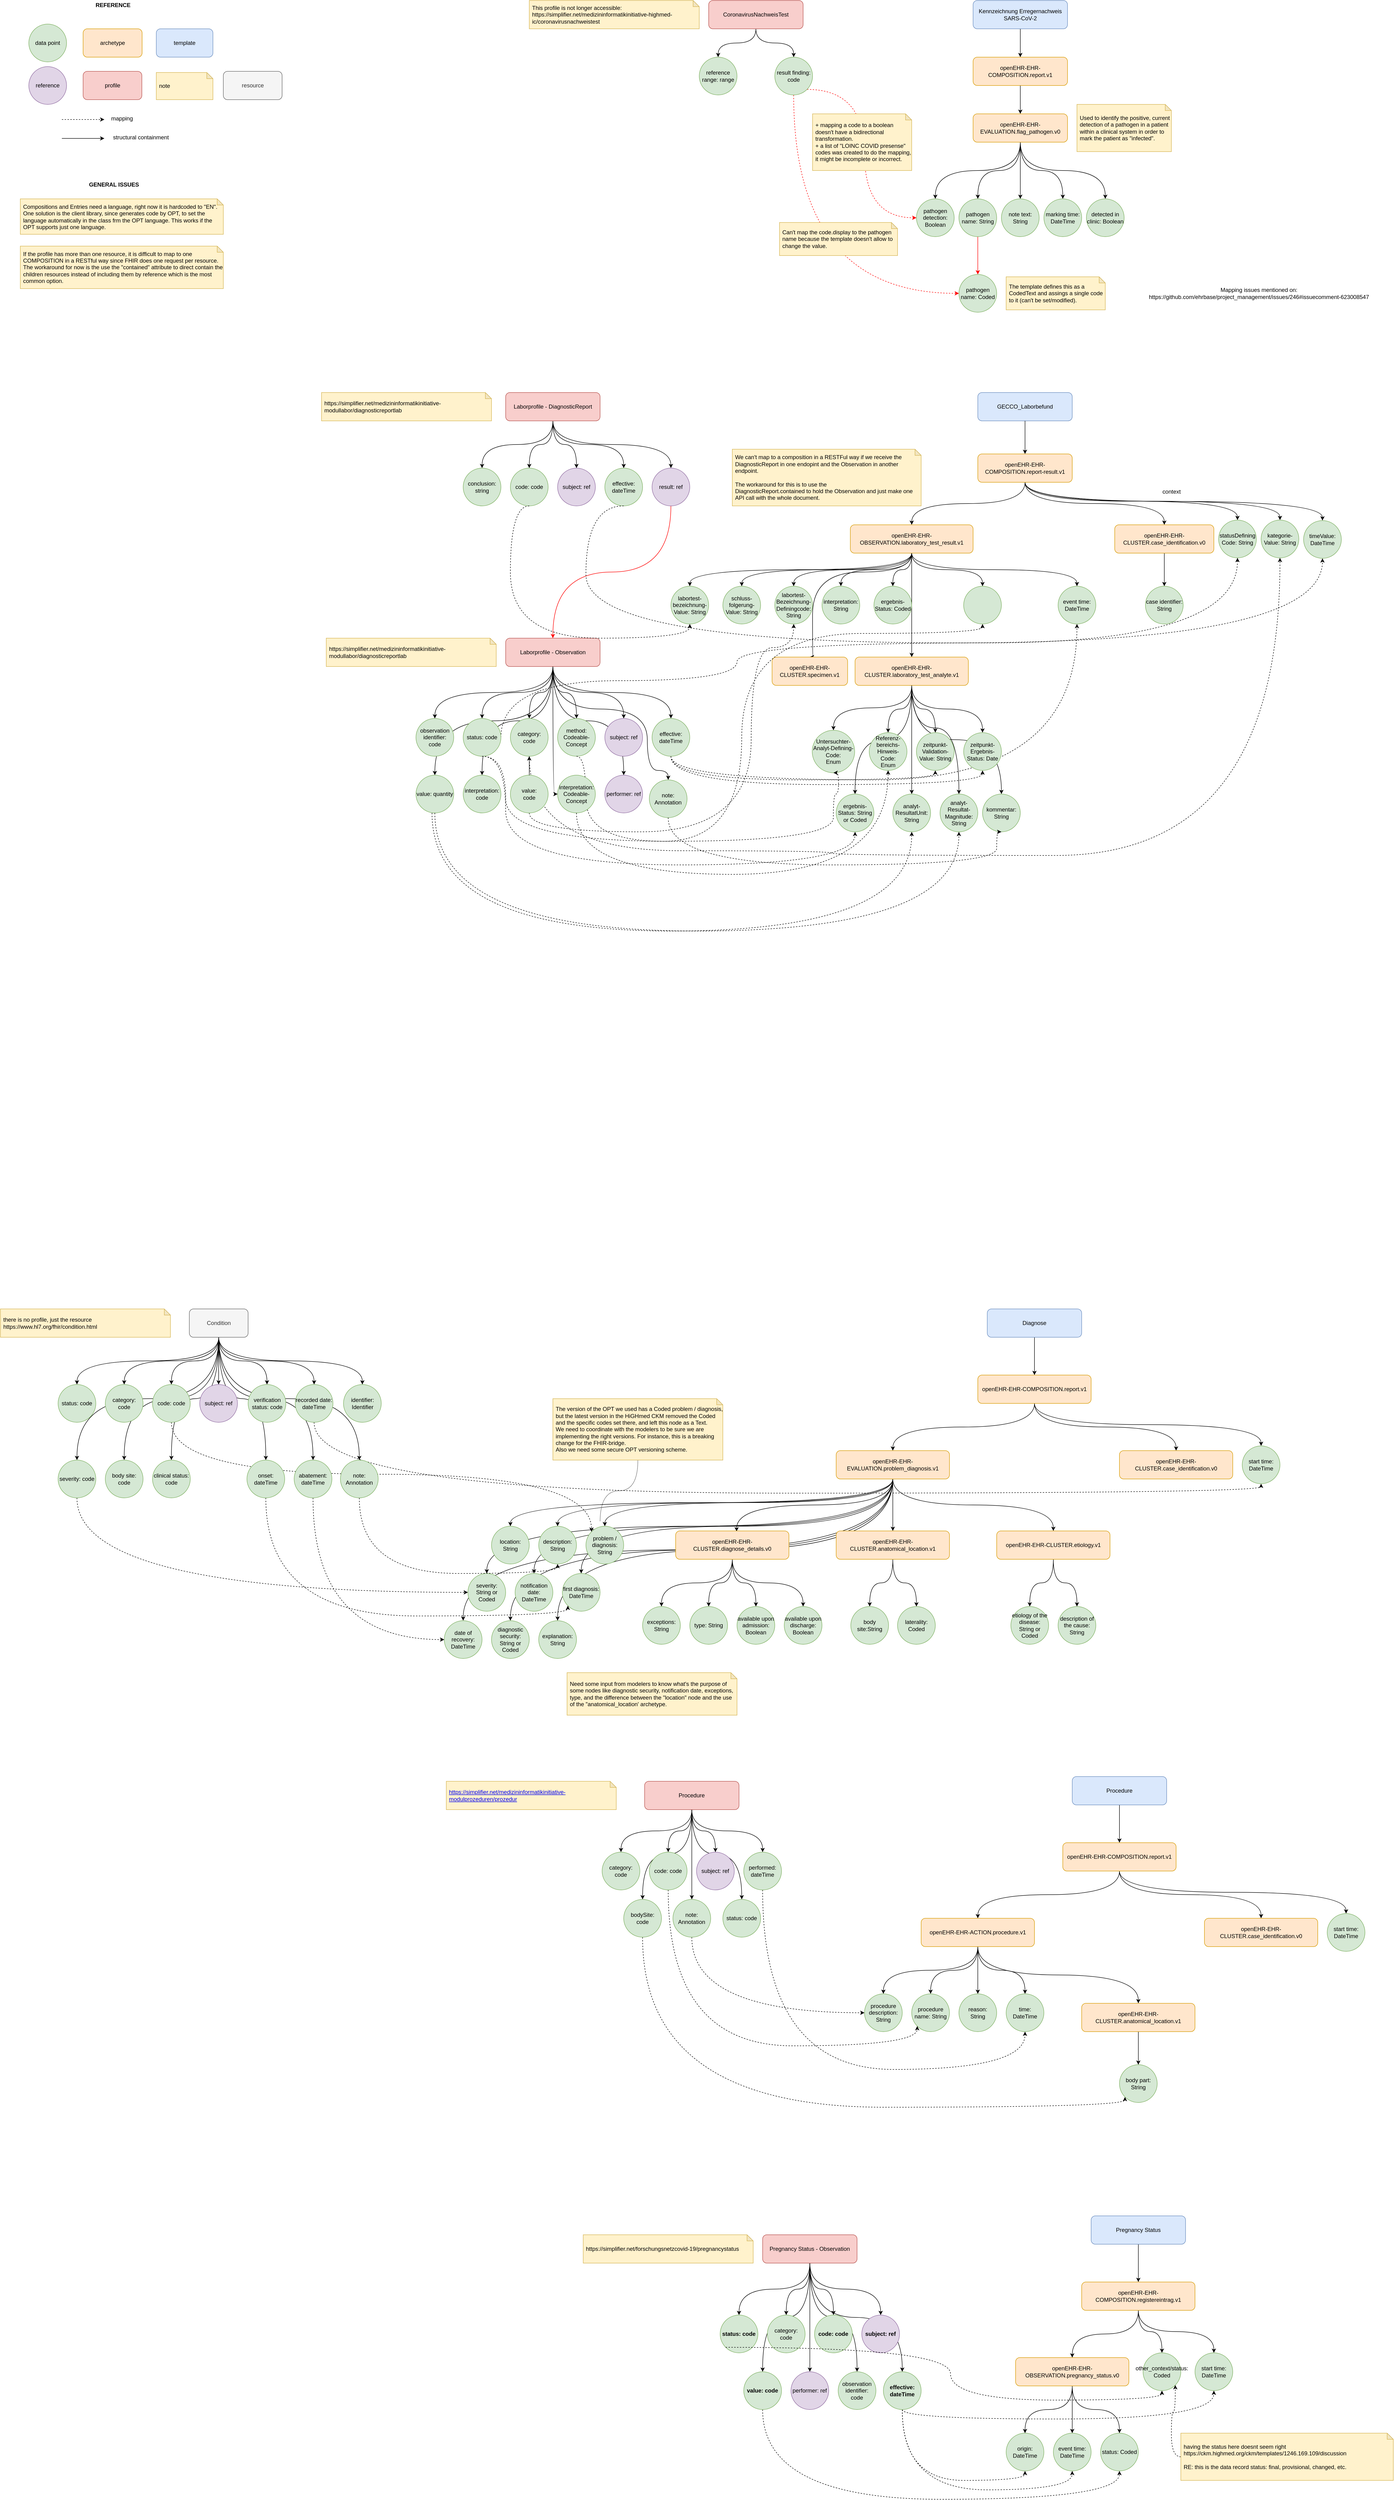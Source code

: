 <mxfile version="13.10.5" type="github">
  <diagram id="TMXSOWhYbLECOYfklIyv" name="Page-1">
    <mxGraphModel dx="3972" dy="763" grid="1" gridSize="10" guides="1" tooltips="1" connect="1" arrows="1" fold="1" page="1" pageScale="1" pageWidth="850" pageHeight="1100" math="0" shadow="0">
      <root>
        <mxCell id="0" />
        <mxCell id="1" parent="0" />
        <mxCell id="WNOsDTk-nys0i8xbJVlw-21" style="edgeStyle=orthogonalEdgeStyle;curved=1;orthogonalLoop=1;jettySize=auto;html=1;exitX=0.5;exitY=1;exitDx=0;exitDy=0;entryX=0.5;entryY=0;entryDx=0;entryDy=0;strokeColor=#000000;" parent="1" source="WNOsDTk-nys0i8xbJVlw-1" target="WNOsDTk-nys0i8xbJVlw-2" edge="1">
          <mxGeometry relative="1" as="geometry" />
        </mxCell>
        <mxCell id="WNOsDTk-nys0i8xbJVlw-1" value="&lt;div class=&quot;cm-node-details-value cm-node-details-templ-id&quot;&gt;Kennzeichnung Erregernachweis SARS-CoV-2&lt;/div&gt;" style="rounded=1;whiteSpace=wrap;html=1;fillColor=#dae8fc;strokeColor=#6c8ebf;" parent="1" vertex="1">
          <mxGeometry x="20" y="120" width="200" height="60" as="geometry" />
        </mxCell>
        <mxCell id="WNOsDTk-nys0i8xbJVlw-20" style="edgeStyle=orthogonalEdgeStyle;curved=1;orthogonalLoop=1;jettySize=auto;html=1;exitX=0.5;exitY=1;exitDx=0;exitDy=0;entryX=0.5;entryY=0;entryDx=0;entryDy=0;strokeColor=#000000;" parent="1" source="WNOsDTk-nys0i8xbJVlw-2" target="WNOsDTk-nys0i8xbJVlw-7" edge="1">
          <mxGeometry relative="1" as="geometry" />
        </mxCell>
        <mxCell id="WNOsDTk-nys0i8xbJVlw-2" value="&lt;div class=&quot;cm-node-details-value cm-node-details-arch-id&quot;&gt;openEHR-EHR-COMPOSITION.report.v1&lt;/div&gt;" style="rounded=1;whiteSpace=wrap;html=1;fillColor=#ffe6cc;strokeColor=#d79b00;" parent="1" vertex="1">
          <mxGeometry x="20" y="240" width="200" height="60" as="geometry" />
        </mxCell>
        <mxCell id="WNOsDTk-nys0i8xbJVlw-15" style="edgeStyle=orthogonalEdgeStyle;orthogonalLoop=1;jettySize=auto;html=1;exitX=0.5;exitY=1;exitDx=0;exitDy=0;entryX=0.5;entryY=0;entryDx=0;entryDy=0;curved=1;" parent="1" source="WNOsDTk-nys0i8xbJVlw-7" target="WNOsDTk-nys0i8xbJVlw-10" edge="1">
          <mxGeometry relative="1" as="geometry" />
        </mxCell>
        <mxCell id="WNOsDTk-nys0i8xbJVlw-16" style="edgeStyle=orthogonalEdgeStyle;curved=1;orthogonalLoop=1;jettySize=auto;html=1;exitX=0.5;exitY=1;exitDx=0;exitDy=0;strokeColor=#000000;" parent="1" source="WNOsDTk-nys0i8xbJVlw-7" target="WNOsDTk-nys0i8xbJVlw-11" edge="1">
          <mxGeometry relative="1" as="geometry" />
        </mxCell>
        <mxCell id="WNOsDTk-nys0i8xbJVlw-17" style="edgeStyle=orthogonalEdgeStyle;curved=1;orthogonalLoop=1;jettySize=auto;html=1;exitX=0.5;exitY=1;exitDx=0;exitDy=0;strokeColor=#000000;" parent="1" source="WNOsDTk-nys0i8xbJVlw-7" target="WNOsDTk-nys0i8xbJVlw-12" edge="1">
          <mxGeometry relative="1" as="geometry" />
        </mxCell>
        <mxCell id="WNOsDTk-nys0i8xbJVlw-18" style="edgeStyle=orthogonalEdgeStyle;curved=1;orthogonalLoop=1;jettySize=auto;html=1;exitX=0.5;exitY=1;exitDx=0;exitDy=0;entryX=0.5;entryY=0;entryDx=0;entryDy=0;strokeColor=#000000;" parent="1" source="WNOsDTk-nys0i8xbJVlw-7" target="WNOsDTk-nys0i8xbJVlw-13" edge="1">
          <mxGeometry relative="1" as="geometry" />
        </mxCell>
        <mxCell id="WNOsDTk-nys0i8xbJVlw-19" style="edgeStyle=orthogonalEdgeStyle;curved=1;orthogonalLoop=1;jettySize=auto;html=1;exitX=0.5;exitY=1;exitDx=0;exitDy=0;strokeColor=#000000;" parent="1" source="WNOsDTk-nys0i8xbJVlw-7" target="WNOsDTk-nys0i8xbJVlw-14" edge="1">
          <mxGeometry relative="1" as="geometry" />
        </mxCell>
        <mxCell id="WNOsDTk-nys0i8xbJVlw-7" value="&lt;div class=&quot;cm-node-details-value cm-node-details-arch-id&quot;&gt;&lt;div class=&quot;cm-node-details-value cm-node-details-arch-id&quot;&gt;openEHR-EHR-EVALUATION.flag_pathogen.v0&lt;/div&gt;&lt;/div&gt;" style="rounded=1;whiteSpace=wrap;html=1;fillColor=#ffe6cc;strokeColor=#d79b00;" parent="1" vertex="1">
          <mxGeometry x="20" y="360" width="200" height="60" as="geometry" />
        </mxCell>
        <mxCell id="WNOsDTk-nys0i8xbJVlw-9" value="&lt;span class=&quot;tlid-translation translation&quot; lang=&quot;en&quot;&gt;&lt;span title=&quot;&quot; class=&quot;&quot;&gt;Used to identify the positive, current detection of a pathogen in a patient within a clinical system in order to mark the patient as &quot;infected&quot;.&lt;/span&gt;&lt;/span&gt;" style="shape=note;whiteSpace=wrap;html=1;backgroundOutline=1;darkOpacity=0.05;fillColor=#fff2cc;strokeColor=#d6b656;size=13;spacingLeft=4;align=left;" parent="1" vertex="1">
          <mxGeometry x="240" y="340" width="200" height="100" as="geometry" />
        </mxCell>
        <mxCell id="WNOsDTk-nys0i8xbJVlw-10" value="pathogen detection: Boolean" style="ellipse;whiteSpace=wrap;html=1;aspect=fixed;fillColor=#d5e8d4;strokeColor=#82b366;" parent="1" vertex="1">
          <mxGeometry x="-100" y="540" width="80" height="80" as="geometry" />
        </mxCell>
        <mxCell id="WNOsDTk-nys0i8xbJVlw-31" value="" style="edgeStyle=orthogonalEdgeStyle;curved=1;orthogonalLoop=1;jettySize=auto;html=1;strokeColor=#FF0000;" parent="1" source="WNOsDTk-nys0i8xbJVlw-11" target="WNOsDTk-nys0i8xbJVlw-30" edge="1">
          <mxGeometry relative="1" as="geometry" />
        </mxCell>
        <mxCell id="WNOsDTk-nys0i8xbJVlw-11" value="pathogen name: String" style="ellipse;whiteSpace=wrap;html=1;aspect=fixed;fillColor=#d5e8d4;strokeColor=#82b366;" parent="1" vertex="1">
          <mxGeometry x="-10" y="540" width="80" height="80" as="geometry" />
        </mxCell>
        <mxCell id="WNOsDTk-nys0i8xbJVlw-30" value="pathogen name: Coded" style="ellipse;whiteSpace=wrap;html=1;aspect=fixed;fillColor=#d5e8d4;strokeColor=#82b366;" parent="1" vertex="1">
          <mxGeometry x="-10" y="700" width="80" height="80" as="geometry" />
        </mxCell>
        <mxCell id="WNOsDTk-nys0i8xbJVlw-12" value="note text: String" style="ellipse;whiteSpace=wrap;html=1;aspect=fixed;fillColor=#d5e8d4;strokeColor=#82b366;" parent="1" vertex="1">
          <mxGeometry x="80" y="540" width="80" height="80" as="geometry" />
        </mxCell>
        <mxCell id="WNOsDTk-nys0i8xbJVlw-13" value="marking time: DateTime" style="ellipse;whiteSpace=wrap;html=1;aspect=fixed;fillColor=#d5e8d4;strokeColor=#82b366;" parent="1" vertex="1">
          <mxGeometry x="170" y="540" width="80" height="80" as="geometry" />
        </mxCell>
        <mxCell id="WNOsDTk-nys0i8xbJVlw-14" value="detected in clinic: Boolean" style="ellipse;whiteSpace=wrap;html=1;aspect=fixed;fillColor=#d5e8d4;strokeColor=#82b366;" parent="1" vertex="1">
          <mxGeometry x="260" y="540" width="80" height="80" as="geometry" />
        </mxCell>
        <mxCell id="WNOsDTk-nys0i8xbJVlw-26" style="edgeStyle=orthogonalEdgeStyle;curved=1;orthogonalLoop=1;jettySize=auto;html=1;exitX=0.5;exitY=1;exitDx=0;exitDy=0;entryX=0.5;entryY=0;entryDx=0;entryDy=0;strokeColor=#000000;" parent="1" source="WNOsDTk-nys0i8xbJVlw-22" target="WNOsDTk-nys0i8xbJVlw-24" edge="1">
          <mxGeometry relative="1" as="geometry" />
        </mxCell>
        <mxCell id="WNOsDTk-nys0i8xbJVlw-27" style="edgeStyle=orthogonalEdgeStyle;curved=1;orthogonalLoop=1;jettySize=auto;html=1;exitX=0.5;exitY=1;exitDx=0;exitDy=0;entryX=0.5;entryY=0;entryDx=0;entryDy=0;strokeColor=#000000;" parent="1" source="WNOsDTk-nys0i8xbJVlw-22" target="WNOsDTk-nys0i8xbJVlw-25" edge="1">
          <mxGeometry relative="1" as="geometry" />
        </mxCell>
        <mxCell id="WNOsDTk-nys0i8xbJVlw-22" value="&lt;div class=&quot;cm-node-details-value cm-node-details-templ-id&quot;&gt;CoronavirusNachweisTest&lt;/div&gt;" style="rounded=1;whiteSpace=wrap;html=1;fillColor=#f8cecc;strokeColor=#b85450;" parent="1" vertex="1">
          <mxGeometry x="-540" y="120" width="200" height="60" as="geometry" />
        </mxCell>
        <mxCell id="WNOsDTk-nys0i8xbJVlw-23" value="&lt;div&gt;This profile is not longer accessible:&lt;/div&gt;&lt;div&gt;https://simplifier.net/medizininformatikinitiative-highmed-ic/coronavirusnachweistest&lt;/div&gt;" style="shape=note;whiteSpace=wrap;html=1;backgroundOutline=1;darkOpacity=0.05;fillColor=#fff2cc;strokeColor=#d6b656;size=13;align=left;spacingLeft=4;" parent="1" vertex="1">
          <mxGeometry x="-920" y="120" width="360" height="60" as="geometry" />
        </mxCell>
        <mxCell id="WNOsDTk-nys0i8xbJVlw-28" style="edgeStyle=orthogonalEdgeStyle;curved=1;orthogonalLoop=1;jettySize=auto;html=1;exitX=1;exitY=1;exitDx=0;exitDy=0;entryX=0;entryY=0.5;entryDx=0;entryDy=0;strokeColor=#FF0000;dashed=1;" parent="1" source="WNOsDTk-nys0i8xbJVlw-24" target="WNOsDTk-nys0i8xbJVlw-10" edge="1">
          <mxGeometry relative="1" as="geometry" />
        </mxCell>
        <mxCell id="WNOsDTk-nys0i8xbJVlw-33" style="edgeStyle=orthogonalEdgeStyle;curved=1;orthogonalLoop=1;jettySize=auto;html=1;exitX=0.5;exitY=1;exitDx=0;exitDy=0;entryX=0;entryY=0.5;entryDx=0;entryDy=0;strokeColor=#FF0000;dashed=1;" parent="1" source="WNOsDTk-nys0i8xbJVlw-24" target="WNOsDTk-nys0i8xbJVlw-30" edge="1">
          <mxGeometry relative="1" as="geometry" />
        </mxCell>
        <mxCell id="WNOsDTk-nys0i8xbJVlw-24" value="result finding: code " style="ellipse;whiteSpace=wrap;html=1;aspect=fixed;fillColor=#d5e8d4;strokeColor=#82b366;" parent="1" vertex="1">
          <mxGeometry x="-400" y="240" width="80" height="80" as="geometry" />
        </mxCell>
        <mxCell id="WNOsDTk-nys0i8xbJVlw-25" value="reference range: range" style="ellipse;whiteSpace=wrap;html=1;aspect=fixed;fillColor=#d5e8d4;strokeColor=#82b366;" parent="1" vertex="1">
          <mxGeometry x="-560" y="240" width="80" height="80" as="geometry" />
        </mxCell>
        <mxCell id="WNOsDTk-nys0i8xbJVlw-29" value="&lt;div&gt;+ mapping a code to a boolean doesn&#39;t have a bidirectional transformation.&lt;/div&gt;&lt;div&gt;+ a list of &quot;LOINC COVID presense&quot; codes was created to do the mapping, it might be incomplete or incorrect.&lt;br&gt;&lt;/div&gt;" style="shape=note;whiteSpace=wrap;html=1;backgroundOutline=1;darkOpacity=0.05;fillColor=#fff2cc;strokeColor=#d6b656;size=13;align=left;spacingLeft=4;" parent="1" vertex="1">
          <mxGeometry x="-320" y="360" width="210" height="120" as="geometry" />
        </mxCell>
        <mxCell id="WNOsDTk-nys0i8xbJVlw-32" value="The template defines this as a CodedText and assings a single code to it (can&#39;t be set/modified)." style="shape=note;whiteSpace=wrap;html=1;backgroundOutline=1;darkOpacity=0.05;fillColor=#fff2cc;strokeColor=#d6b656;size=13;align=left;spacingLeft=4;" parent="1" vertex="1">
          <mxGeometry x="90" y="705" width="210" height="70" as="geometry" />
        </mxCell>
        <mxCell id="WNOsDTk-nys0i8xbJVlw-34" value="Can&#39;t map the code.display to the pathogen name because the template doesn&#39;t allow to change the value." style="shape=note;whiteSpace=wrap;html=1;backgroundOutline=1;darkOpacity=0.05;fillColor=#fff2cc;strokeColor=#d6b656;size=13;align=left;spacingLeft=4;" parent="1" vertex="1">
          <mxGeometry x="-390" y="590" width="250" height="70" as="geometry" />
        </mxCell>
        <mxCell id="WNOsDTk-nys0i8xbJVlw-42" value="&lt;div&gt;Mapping issues mentioned on:&lt;/div&gt;&lt;div&gt;https://github.com/ehrbase/project_management/issues/246#issuecomment-623008547&lt;/div&gt;" style="text;html=1;align=center;verticalAlign=middle;resizable=0;points=[];autosize=1;" parent="1" vertex="1">
          <mxGeometry x="350" y="725" width="550" height="30" as="geometry" />
        </mxCell>
        <mxCell id="WNOsDTk-nys0i8xbJVlw-43" value="GECCO_Laborbefund" style="rounded=1;whiteSpace=wrap;html=1;fillColor=#dae8fc;strokeColor=#6c8ebf;" parent="1" vertex="1">
          <mxGeometry x="30" y="950" width="200" height="60" as="geometry" />
        </mxCell>
        <mxCell id="WNOsDTk-nys0i8xbJVlw-56" style="edgeStyle=orthogonalEdgeStyle;curved=1;orthogonalLoop=1;jettySize=auto;html=1;exitX=0.5;exitY=1;exitDx=0;exitDy=0;" parent="1" source="WNOsDTk-nys0i8xbJVlw-44" target="WNOsDTk-nys0i8xbJVlw-45" edge="1">
          <mxGeometry relative="1" as="geometry" />
        </mxCell>
        <mxCell id="WNOsDTk-nys0i8xbJVlw-57" style="edgeStyle=orthogonalEdgeStyle;curved=1;orthogonalLoop=1;jettySize=auto;html=1;exitX=0.5;exitY=1;exitDx=0;exitDy=0;entryX=0.5;entryY=0;entryDx=0;entryDy=0;strokeColor=#000000;" parent="1" source="WNOsDTk-nys0i8xbJVlw-44" target="WNOsDTk-nys0i8xbJVlw-54" edge="1">
          <mxGeometry relative="1" as="geometry" />
        </mxCell>
        <mxCell id="WNOsDTk-nys0i8xbJVlw-68" style="edgeStyle=orthogonalEdgeStyle;curved=1;orthogonalLoop=1;jettySize=auto;html=1;exitX=0.5;exitY=1;exitDx=0;exitDy=0;entryX=0.5;entryY=0;entryDx=0;entryDy=0;strokeColor=#000000;" parent="1" source="WNOsDTk-nys0i8xbJVlw-44" target="WNOsDTk-nys0i8xbJVlw-66" edge="1">
          <mxGeometry relative="1" as="geometry" />
        </mxCell>
        <mxCell id="WNOsDTk-nys0i8xbJVlw-69" style="edgeStyle=orthogonalEdgeStyle;curved=1;orthogonalLoop=1;jettySize=auto;html=1;exitX=0.5;exitY=1;exitDx=0;exitDy=0;entryX=0.5;entryY=0;entryDx=0;entryDy=0;strokeColor=#000000;" parent="1" source="WNOsDTk-nys0i8xbJVlw-44" target="WNOsDTk-nys0i8xbJVlw-67" edge="1">
          <mxGeometry relative="1" as="geometry" />
        </mxCell>
        <mxCell id="WNOsDTk-nys0i8xbJVlw-156" style="edgeStyle=orthogonalEdgeStyle;curved=1;rounded=1;orthogonalLoop=1;jettySize=auto;html=1;exitX=0.5;exitY=1;exitDx=0;exitDy=0;entryX=0.5;entryY=0;entryDx=0;entryDy=0;endArrow=classic;endFill=1;" parent="1" source="WNOsDTk-nys0i8xbJVlw-44" target="WNOsDTk-nys0i8xbJVlw-155" edge="1">
          <mxGeometry relative="1" as="geometry" />
        </mxCell>
        <mxCell id="WNOsDTk-nys0i8xbJVlw-44" value="&lt;div class=&quot;cm-node-details-value cm-node-details-arch-id&quot;&gt;openEHR-EHR-COMPOSITION.report-result.v1&lt;/div&gt;" style="rounded=1;whiteSpace=wrap;html=1;fillColor=#ffe6cc;strokeColor=#d79b00;" parent="1" vertex="1">
          <mxGeometry x="30" y="1080" width="200" height="60" as="geometry" />
        </mxCell>
        <mxCell id="WNOsDTk-nys0i8xbJVlw-58" style="edgeStyle=orthogonalEdgeStyle;curved=1;orthogonalLoop=1;jettySize=auto;html=1;exitX=0.5;exitY=1;exitDx=0;exitDy=0;entryX=0.5;entryY=0;entryDx=0;entryDy=0;strokeColor=#000000;" parent="1" source="WNOsDTk-nys0i8xbJVlw-45" target="WNOsDTk-nys0i8xbJVlw-49" edge="1">
          <mxGeometry relative="1" as="geometry" />
        </mxCell>
        <mxCell id="WNOsDTk-nys0i8xbJVlw-59" style="edgeStyle=orthogonalEdgeStyle;curved=1;orthogonalLoop=1;jettySize=auto;html=1;exitX=0.5;exitY=1;exitDx=0;exitDy=0;strokeColor=#000000;" parent="1" source="WNOsDTk-nys0i8xbJVlw-45" target="WNOsDTk-nys0i8xbJVlw-50" edge="1">
          <mxGeometry relative="1" as="geometry" />
        </mxCell>
        <mxCell id="WNOsDTk-nys0i8xbJVlw-61" style="edgeStyle=orthogonalEdgeStyle;curved=1;orthogonalLoop=1;jettySize=auto;html=1;exitX=0.5;exitY=1;exitDx=0;exitDy=0;entryX=0.5;entryY=0;entryDx=0;entryDy=0;strokeColor=#000000;" parent="1" source="WNOsDTk-nys0i8xbJVlw-45" target="WNOsDTk-nys0i8xbJVlw-52" edge="1">
          <mxGeometry relative="1" as="geometry" />
        </mxCell>
        <mxCell id="WNOsDTk-nys0i8xbJVlw-62" style="edgeStyle=orthogonalEdgeStyle;curved=1;orthogonalLoop=1;jettySize=auto;html=1;exitX=0.5;exitY=1;exitDx=0;exitDy=0;entryX=0.5;entryY=0;entryDx=0;entryDy=0;strokeColor=#000000;" parent="1" source="WNOsDTk-nys0i8xbJVlw-45" target="WNOsDTk-nys0i8xbJVlw-53" edge="1">
          <mxGeometry relative="1" as="geometry" />
        </mxCell>
        <mxCell id="WNOsDTk-nys0i8xbJVlw-63" style="edgeStyle=orthogonalEdgeStyle;curved=1;orthogonalLoop=1;jettySize=auto;html=1;exitX=0.5;exitY=1;exitDx=0;exitDy=0;entryX=0.5;entryY=0;entryDx=0;entryDy=0;strokeColor=#000000;" parent="1" source="WNOsDTk-nys0i8xbJVlw-45" target="WNOsDTk-nys0i8xbJVlw-46" edge="1">
          <mxGeometry relative="1" as="geometry">
            <Array as="points">
              <mxPoint x="-110" y="1330" />
              <mxPoint x="-320" y="1330" />
            </Array>
          </mxGeometry>
        </mxCell>
        <mxCell id="WNOsDTk-nys0i8xbJVlw-64" style="edgeStyle=orthogonalEdgeStyle;curved=1;orthogonalLoop=1;jettySize=auto;html=1;exitX=0.5;exitY=1;exitDx=0;exitDy=0;strokeColor=#000000;" parent="1" source="WNOsDTk-nys0i8xbJVlw-45" target="WNOsDTk-nys0i8xbJVlw-47" edge="1">
          <mxGeometry relative="1" as="geometry" />
        </mxCell>
        <mxCell id="WNOsDTk-nys0i8xbJVlw-136" style="edgeStyle=orthogonalEdgeStyle;curved=1;orthogonalLoop=1;jettySize=auto;html=1;exitX=0.5;exitY=1;exitDx=0;exitDy=0;entryX=0.5;entryY=0;entryDx=0;entryDy=0;strokeColor=#000000;" parent="1" source="WNOsDTk-nys0i8xbJVlw-45" target="WNOsDTk-nys0i8xbJVlw-134" edge="1">
          <mxGeometry relative="1" as="geometry" />
        </mxCell>
        <mxCell id="WNOsDTk-nys0i8xbJVlw-45" value="&lt;div class=&quot;cm-node-details-value cm-node-details-arch-id&quot;&gt;openEHR-EHR-OBSERVATION.laboratory_test_result.v1&lt;/div&gt;" style="rounded=1;whiteSpace=wrap;html=1;fillColor=#ffe6cc;strokeColor=#d79b00;" parent="1" vertex="1">
          <mxGeometry x="-240" y="1230" width="260" height="60" as="geometry" />
        </mxCell>
        <mxCell id="WNOsDTk-nys0i8xbJVlw-76" style="edgeStyle=orthogonalEdgeStyle;curved=1;orthogonalLoop=1;jettySize=auto;html=1;exitX=0.5;exitY=1;exitDx=0;exitDy=0;entryX=0.5;entryY=0;entryDx=0;entryDy=0;strokeColor=#000000;" parent="1" source="WNOsDTk-nys0i8xbJVlw-47" target="WNOsDTk-nys0i8xbJVlw-72" edge="1">
          <mxGeometry relative="1" as="geometry" />
        </mxCell>
        <mxCell id="WNOsDTk-nys0i8xbJVlw-77" style="edgeStyle=orthogonalEdgeStyle;curved=1;orthogonalLoop=1;jettySize=auto;html=1;exitX=0.5;exitY=1;exitDx=0;exitDy=0;entryX=0.5;entryY=0;entryDx=0;entryDy=0;strokeColor=#000000;" parent="1" source="WNOsDTk-nys0i8xbJVlw-47" target="WNOsDTk-nys0i8xbJVlw-73" edge="1">
          <mxGeometry relative="1" as="geometry" />
        </mxCell>
        <mxCell id="WNOsDTk-nys0i8xbJVlw-78" style="edgeStyle=orthogonalEdgeStyle;curved=1;orthogonalLoop=1;jettySize=auto;html=1;exitX=0.5;exitY=1;exitDx=0;exitDy=0;strokeColor=#000000;" parent="1" source="WNOsDTk-nys0i8xbJVlw-47" target="WNOsDTk-nys0i8xbJVlw-74" edge="1">
          <mxGeometry relative="1" as="geometry" />
        </mxCell>
        <mxCell id="WNOsDTk-nys0i8xbJVlw-79" style="edgeStyle=orthogonalEdgeStyle;curved=1;orthogonalLoop=1;jettySize=auto;html=1;exitX=0.5;exitY=1;exitDx=0;exitDy=0;strokeColor=#000000;" parent="1" source="WNOsDTk-nys0i8xbJVlw-47" target="WNOsDTk-nys0i8xbJVlw-75" edge="1">
          <mxGeometry relative="1" as="geometry" />
        </mxCell>
        <mxCell id="WNOsDTk-nys0i8xbJVlw-81" style="edgeStyle=orthogonalEdgeStyle;curved=1;orthogonalLoop=1;jettySize=auto;html=1;exitX=0.5;exitY=1;exitDx=0;exitDy=0;entryX=0.5;entryY=0;entryDx=0;entryDy=0;strokeColor=#000000;" parent="1" source="WNOsDTk-nys0i8xbJVlw-47" target="WNOsDTk-nys0i8xbJVlw-80" edge="1">
          <mxGeometry relative="1" as="geometry" />
        </mxCell>
        <mxCell id="WNOsDTk-nys0i8xbJVlw-84" style="edgeStyle=orthogonalEdgeStyle;curved=1;orthogonalLoop=1;jettySize=auto;html=1;exitX=0.5;exitY=1;exitDx=0;exitDy=0;entryX=0.5;entryY=0;entryDx=0;entryDy=0;strokeColor=#000000;" parent="1" source="WNOsDTk-nys0i8xbJVlw-47" target="WNOsDTk-nys0i8xbJVlw-82" edge="1">
          <mxGeometry relative="1" as="geometry" />
        </mxCell>
        <mxCell id="WNOsDTk-nys0i8xbJVlw-85" style="edgeStyle=orthogonalEdgeStyle;curved=1;orthogonalLoop=1;jettySize=auto;html=1;exitX=0.5;exitY=1;exitDx=0;exitDy=0;entryX=0.5;entryY=0;entryDx=0;entryDy=0;strokeColor=#000000;" parent="1" source="WNOsDTk-nys0i8xbJVlw-47" target="WNOsDTk-nys0i8xbJVlw-83" edge="1">
          <mxGeometry relative="1" as="geometry" />
        </mxCell>
        <mxCell id="WNOsDTk-nys0i8xbJVlw-49" value="&lt;div&gt;labortest-Bezeichnung-Definingcode:&lt;/div&gt;&lt;div&gt;String&lt;br&gt;&lt;/div&gt;" style="ellipse;whiteSpace=wrap;html=1;aspect=fixed;fillColor=#d5e8d4;strokeColor=#82b366;" parent="1" vertex="1">
          <mxGeometry x="-400" y="1360" width="80" height="80" as="geometry" />
        </mxCell>
        <mxCell id="WNOsDTk-nys0i8xbJVlw-50" value="interpretation: String" style="ellipse;whiteSpace=wrap;html=1;aspect=fixed;fillColor=#d5e8d4;strokeColor=#82b366;" parent="1" vertex="1">
          <mxGeometry x="-300" y="1360" width="80" height="80" as="geometry" />
        </mxCell>
        <mxCell id="WNOsDTk-nys0i8xbJVlw-52" value="&lt;div&gt;ergebnis-&lt;/div&gt;&lt;div&gt;Status: Coded&lt;/div&gt;" style="ellipse;whiteSpace=wrap;html=1;aspect=fixed;fillColor=#d5e8d4;strokeColor=#82b366;" parent="1" vertex="1">
          <mxGeometry x="-190" y="1360" width="80" height="80" as="geometry" />
        </mxCell>
        <mxCell id="WNOsDTk-nys0i8xbJVlw-53" value="" style="ellipse;whiteSpace=wrap;html=1;aspect=fixed;fillColor=#d5e8d4;strokeColor=#82b366;" parent="1" vertex="1">
          <mxGeometry y="1360" width="80" height="80" as="geometry" />
        </mxCell>
        <mxCell id="WNOsDTk-nys0i8xbJVlw-71" style="edgeStyle=orthogonalEdgeStyle;curved=1;orthogonalLoop=1;jettySize=auto;html=1;exitX=0.5;exitY=1;exitDx=0;exitDy=0;entryX=0.5;entryY=0;entryDx=0;entryDy=0;strokeColor=#000000;" parent="1" source="WNOsDTk-nys0i8xbJVlw-54" target="WNOsDTk-nys0i8xbJVlw-70" edge="1">
          <mxGeometry relative="1" as="geometry" />
        </mxCell>
        <mxCell id="WNOsDTk-nys0i8xbJVlw-54" value="&lt;div class=&quot;cm-node-details-value cm-node-details-arch-id&quot;&gt;openEHR-EHR-CLUSTER.case_identification.v0&lt;/div&gt;" style="rounded=1;whiteSpace=wrap;html=1;fillColor=#ffe6cc;strokeColor=#d79b00;" parent="1" vertex="1">
          <mxGeometry x="320" y="1230" width="210" height="60" as="geometry" />
        </mxCell>
        <mxCell id="WNOsDTk-nys0i8xbJVlw-55" style="edgeStyle=orthogonalEdgeStyle;curved=1;orthogonalLoop=1;jettySize=auto;html=1;exitX=0.5;exitY=1;exitDx=0;exitDy=0;strokeColor=#000000;entryX=0.5;entryY=0;entryDx=0;entryDy=0;" parent="1" source="WNOsDTk-nys0i8xbJVlw-43" target="WNOsDTk-nys0i8xbJVlw-44" edge="1">
          <mxGeometry relative="1" as="geometry">
            <mxPoint x="130" y="430.0" as="sourcePoint" />
            <mxPoint x="40" y="550.0" as="targetPoint" />
          </mxGeometry>
        </mxCell>
        <mxCell id="WNOsDTk-nys0i8xbJVlw-66" value="statusDefining&lt;br&gt;Code: String" style="ellipse;whiteSpace=wrap;html=1;aspect=fixed;fillColor=#d5e8d4;strokeColor=#82b366;" parent="1" vertex="1">
          <mxGeometry x="540" y="1220" width="80" height="80" as="geometry" />
        </mxCell>
        <mxCell id="WNOsDTk-nys0i8xbJVlw-67" value="kategorie-Value: String" style="ellipse;whiteSpace=wrap;html=1;aspect=fixed;fillColor=#d5e8d4;strokeColor=#82b366;" parent="1" vertex="1">
          <mxGeometry x="630" y="1220" width="80" height="80" as="geometry" />
        </mxCell>
        <mxCell id="WNOsDTk-nys0i8xbJVlw-70" value="case identifier: String" style="ellipse;whiteSpace=wrap;html=1;aspect=fixed;fillColor=#d5e8d4;strokeColor=#82b366;" parent="1" vertex="1">
          <mxGeometry x="385" y="1360" width="80" height="80" as="geometry" />
        </mxCell>
        <mxCell id="WNOsDTk-nys0i8xbJVlw-97" style="edgeStyle=orthogonalEdgeStyle;curved=1;orthogonalLoop=1;jettySize=auto;html=1;exitX=0.5;exitY=1;exitDx=0;exitDy=0;strokeColor=#000000;" parent="1" source="WNOsDTk-nys0i8xbJVlw-86" target="WNOsDTk-nys0i8xbJVlw-91" edge="1">
          <mxGeometry relative="1" as="geometry" />
        </mxCell>
        <mxCell id="WNOsDTk-nys0i8xbJVlw-98" style="edgeStyle=orthogonalEdgeStyle;curved=1;orthogonalLoop=1;jettySize=auto;html=1;exitX=0.5;exitY=1;exitDx=0;exitDy=0;entryX=0.5;entryY=0;entryDx=0;entryDy=0;strokeColor=#000000;" parent="1" source="WNOsDTk-nys0i8xbJVlw-86" target="WNOsDTk-nys0i8xbJVlw-92" edge="1">
          <mxGeometry relative="1" as="geometry" />
        </mxCell>
        <mxCell id="WNOsDTk-nys0i8xbJVlw-99" style="edgeStyle=orthogonalEdgeStyle;curved=1;orthogonalLoop=1;jettySize=auto;html=1;exitX=0.5;exitY=1;exitDx=0;exitDy=0;entryX=0.5;entryY=0;entryDx=0;entryDy=0;strokeColor=#000000;" parent="1" source="WNOsDTk-nys0i8xbJVlw-86" target="WNOsDTk-nys0i8xbJVlw-93" edge="1">
          <mxGeometry relative="1" as="geometry" />
        </mxCell>
        <mxCell id="WNOsDTk-nys0i8xbJVlw-100" style="edgeStyle=orthogonalEdgeStyle;curved=1;orthogonalLoop=1;jettySize=auto;html=1;exitX=0.5;exitY=1;exitDx=0;exitDy=0;entryX=0.5;entryY=0;entryDx=0;entryDy=0;strokeColor=#000000;" parent="1" source="WNOsDTk-nys0i8xbJVlw-86" target="WNOsDTk-nys0i8xbJVlw-94" edge="1">
          <mxGeometry relative="1" as="geometry" />
        </mxCell>
        <mxCell id="WNOsDTk-nys0i8xbJVlw-101" style="edgeStyle=orthogonalEdgeStyle;curved=1;orthogonalLoop=1;jettySize=auto;html=1;exitX=0.5;exitY=1;exitDx=0;exitDy=0;entryX=0.5;entryY=0;entryDx=0;entryDy=0;strokeColor=#000000;" parent="1" source="WNOsDTk-nys0i8xbJVlw-86" target="WNOsDTk-nys0i8xbJVlw-95" edge="1">
          <mxGeometry relative="1" as="geometry" />
        </mxCell>
        <mxCell id="WNOsDTk-nys0i8xbJVlw-86" value="&lt;div class=&quot;cm-node-details-value cm-node-details-templ-id&quot;&gt;Laborprofile - DiagnosticReport&lt;/div&gt;" style="rounded=1;whiteSpace=wrap;html=1;fillColor=#f8cecc;strokeColor=#b85450;" parent="1" vertex="1">
          <mxGeometry x="-970" y="950" width="200" height="60" as="geometry" />
        </mxCell>
        <mxCell id="WNOsDTk-nys0i8xbJVlw-87" value="https://simplifier.net/medizininformatikinitiative-modullabor/diagnosticreportlab" style="shape=note;whiteSpace=wrap;html=1;backgroundOutline=1;darkOpacity=0.05;fillColor=#fff2cc;strokeColor=#d6b656;size=13;align=left;spacingLeft=4;" parent="1" vertex="1">
          <mxGeometry x="-1360" y="950" width="360" height="60" as="geometry" />
        </mxCell>
        <mxCell id="WNOsDTk-nys0i8xbJVlw-118" style="edgeStyle=orthogonalEdgeStyle;curved=1;orthogonalLoop=1;jettySize=auto;html=1;exitX=0.5;exitY=1;exitDx=0;exitDy=0;entryX=0.5;entryY=0;entryDx=0;entryDy=0;strokeColor=#000000;" parent="1" source="WNOsDTk-nys0i8xbJVlw-88" target="WNOsDTk-nys0i8xbJVlw-106" edge="1">
          <mxGeometry relative="1" as="geometry" />
        </mxCell>
        <mxCell id="WNOsDTk-nys0i8xbJVlw-119" style="edgeStyle=orthogonalEdgeStyle;curved=1;orthogonalLoop=1;jettySize=auto;html=1;exitX=0.5;exitY=1;exitDx=0;exitDy=0;entryX=0.5;entryY=0;entryDx=0;entryDy=0;strokeColor=#000000;" parent="1" source="WNOsDTk-nys0i8xbJVlw-88" target="WNOsDTk-nys0i8xbJVlw-107" edge="1">
          <mxGeometry relative="1" as="geometry" />
        </mxCell>
        <mxCell id="WNOsDTk-nys0i8xbJVlw-120" style="edgeStyle=orthogonalEdgeStyle;curved=1;orthogonalLoop=1;jettySize=auto;html=1;exitX=0.5;exitY=1;exitDx=0;exitDy=0;entryX=0.5;entryY=0;entryDx=0;entryDy=0;strokeColor=#000000;" parent="1" source="WNOsDTk-nys0i8xbJVlw-88" target="WNOsDTk-nys0i8xbJVlw-110" edge="1">
          <mxGeometry relative="1" as="geometry" />
        </mxCell>
        <mxCell id="WNOsDTk-nys0i8xbJVlw-121" style="edgeStyle=orthogonalEdgeStyle;curved=1;orthogonalLoop=1;jettySize=auto;html=1;exitX=0.5;exitY=1;exitDx=0;exitDy=0;entryX=0.5;entryY=0;entryDx=0;entryDy=0;strokeColor=#000000;" parent="1" source="WNOsDTk-nys0i8xbJVlw-88" target="WNOsDTk-nys0i8xbJVlw-111" edge="1">
          <mxGeometry relative="1" as="geometry" />
        </mxCell>
        <mxCell id="WNOsDTk-nys0i8xbJVlw-122" style="edgeStyle=orthogonalEdgeStyle;curved=1;orthogonalLoop=1;jettySize=auto;html=1;exitX=0.5;exitY=1;exitDx=0;exitDy=0;entryX=0.5;entryY=0;entryDx=0;entryDy=0;strokeColor=#000000;" parent="1" source="WNOsDTk-nys0i8xbJVlw-88" target="WNOsDTk-nys0i8xbJVlw-112" edge="1">
          <mxGeometry relative="1" as="geometry" />
        </mxCell>
        <mxCell id="WNOsDTk-nys0i8xbJVlw-123" style="edgeStyle=orthogonalEdgeStyle;curved=1;orthogonalLoop=1;jettySize=auto;html=1;exitX=0.5;exitY=1;exitDx=0;exitDy=0;strokeColor=#000000;" parent="1" source="WNOsDTk-nys0i8xbJVlw-88" target="WNOsDTk-nys0i8xbJVlw-113" edge="1">
          <mxGeometry relative="1" as="geometry" />
        </mxCell>
        <mxCell id="WNOsDTk-nys0i8xbJVlw-124" style="edgeStyle=orthogonalEdgeStyle;curved=1;orthogonalLoop=1;jettySize=auto;html=1;exitX=0.5;exitY=1;exitDx=0;exitDy=0;entryX=0.5;entryY=0;entryDx=0;entryDy=0;strokeColor=#000000;" parent="1" source="WNOsDTk-nys0i8xbJVlw-88" target="WNOsDTk-nys0i8xbJVlw-114" edge="1">
          <mxGeometry relative="1" as="geometry" />
        </mxCell>
        <mxCell id="WNOsDTk-nys0i8xbJVlw-126" style="edgeStyle=orthogonalEdgeStyle;curved=1;orthogonalLoop=1;jettySize=auto;html=1;exitX=0.5;exitY=1;exitDx=0;exitDy=0;entryX=0.5;entryY=0;entryDx=0;entryDy=0;strokeColor=#000000;" parent="1" source="WNOsDTk-nys0i8xbJVlw-88" target="WNOsDTk-nys0i8xbJVlw-116" edge="1">
          <mxGeometry relative="1" as="geometry" />
        </mxCell>
        <mxCell id="WNOsDTk-nys0i8xbJVlw-127" style="edgeStyle=orthogonalEdgeStyle;curved=1;orthogonalLoop=1;jettySize=auto;html=1;exitX=0.5;exitY=1;exitDx=0;exitDy=0;strokeColor=#000000;" parent="1" source="WNOsDTk-nys0i8xbJVlw-88" target="WNOsDTk-nys0i8xbJVlw-115" edge="1">
          <mxGeometry relative="1" as="geometry" />
        </mxCell>
        <mxCell id="WNOsDTk-nys0i8xbJVlw-88" value="&lt;div class=&quot;cm-node-details-value cm-node-details-templ-id&quot;&gt;Laborprofile - Observation&lt;/div&gt;" style="rounded=1;whiteSpace=wrap;html=1;fillColor=#f8cecc;strokeColor=#b85450;" parent="1" vertex="1">
          <mxGeometry x="-970" y="1470" width="200" height="60" as="geometry" />
        </mxCell>
        <mxCell id="WNOsDTk-nys0i8xbJVlw-89" value="https://simplifier.net/medizininformatikinitiative-modullabor/diagnosticreportlab" style="shape=note;whiteSpace=wrap;html=1;backgroundOutline=1;darkOpacity=0.05;fillColor=#fff2cc;strokeColor=#d6b656;size=13;align=left;spacingLeft=4;" parent="1" vertex="1">
          <mxGeometry x="-1350" y="1470" width="360" height="60" as="geometry" />
        </mxCell>
        <mxCell id="WNOsDTk-nys0i8xbJVlw-91" value="conclusion: string" style="ellipse;whiteSpace=wrap;html=1;aspect=fixed;fillColor=#d5e8d4;strokeColor=#82b366;" parent="1" vertex="1">
          <mxGeometry x="-1060" y="1110" width="80" height="80" as="geometry" />
        </mxCell>
        <mxCell id="WNOsDTk-nys0i8xbJVlw-92" value="code: code" style="ellipse;whiteSpace=wrap;html=1;aspect=fixed;fillColor=#d5e8d4;strokeColor=#82b366;" parent="1" vertex="1">
          <mxGeometry x="-960" y="1110" width="80" height="80" as="geometry" />
        </mxCell>
        <mxCell id="WNOsDTk-nys0i8xbJVlw-93" value="subject: ref" style="ellipse;whiteSpace=wrap;html=1;aspect=fixed;fillColor=#e1d5e7;strokeColor=#9673a6;" parent="1" vertex="1">
          <mxGeometry x="-860" y="1110" width="80" height="80" as="geometry" />
        </mxCell>
        <mxCell id="WNOsDTk-nys0i8xbJVlw-94" value="effective: dateTime" style="ellipse;whiteSpace=wrap;html=1;aspect=fixed;fillColor=#d5e8d4;strokeColor=#82b366;" parent="1" vertex="1">
          <mxGeometry x="-760" y="1110" width="80" height="80" as="geometry" />
        </mxCell>
        <mxCell id="WNOsDTk-nys0i8xbJVlw-102" style="edgeStyle=orthogonalEdgeStyle;curved=1;orthogonalLoop=1;jettySize=auto;html=1;exitX=0.5;exitY=1;exitDx=0;exitDy=0;entryX=0.5;entryY=0;entryDx=0;entryDy=0;strokeColor=#FF0000;" parent="1" source="WNOsDTk-nys0i8xbJVlw-95" target="WNOsDTk-nys0i8xbJVlw-88" edge="1">
          <mxGeometry relative="1" as="geometry" />
        </mxCell>
        <mxCell id="WNOsDTk-nys0i8xbJVlw-95" value="result: ref" style="ellipse;whiteSpace=wrap;html=1;aspect=fixed;fillColor=#e1d5e7;strokeColor=#9673a6;" parent="1" vertex="1">
          <mxGeometry x="-660" y="1110" width="80" height="80" as="geometry" />
        </mxCell>
        <mxCell id="WNOsDTk-nys0i8xbJVlw-105" value="&lt;div&gt;We can&#39;t map to a composition in a RESTFul way if we receive the DiagnosticReport in one endopint and the Observation in another endpoint.&lt;/div&gt;&lt;div&gt;&lt;br&gt;&lt;/div&gt;&lt;div&gt;The workaround for this is to use the &lt;br&gt;&lt;/div&gt;DiagnosticReport.contained to hold the Observation and just make one API call with the whole document." style="shape=note;whiteSpace=wrap;html=1;backgroundOutline=1;darkOpacity=0.05;fillColor=#fff2cc;strokeColor=#d6b656;size=13;align=left;spacingLeft=4;" parent="1" vertex="1">
          <mxGeometry x="-490" y="1070" width="400" height="120" as="geometry" />
        </mxCell>
        <mxCell id="WNOsDTk-nys0i8xbJVlw-106" value="observation identifier: code" style="ellipse;whiteSpace=wrap;html=1;aspect=fixed;fillColor=#d5e8d4;strokeColor=#82b366;" parent="1" vertex="1">
          <mxGeometry x="-1160" y="1640" width="80" height="80" as="geometry" />
        </mxCell>
        <mxCell id="WNOsDTk-nys0i8xbJVlw-150" style="edgeStyle=orthogonalEdgeStyle;curved=1;rounded=1;orthogonalLoop=1;jettySize=auto;html=1;exitX=1;exitY=0.5;exitDx=0;exitDy=0;entryX=0.5;entryY=1;entryDx=0;entryDy=0;dashed=1;endArrow=classic;endFill=1;" parent="1" source="WNOsDTk-nys0i8xbJVlw-107" target="WNOsDTk-nys0i8xbJVlw-66" edge="1">
          <mxGeometry relative="1" as="geometry">
            <Array as="points">
              <mxPoint x="-980" y="1560" />
              <mxPoint x="-480" y="1560" />
              <mxPoint x="-480" y="1480" />
              <mxPoint x="580" y="1480" />
            </Array>
          </mxGeometry>
        </mxCell>
        <mxCell id="WNOsDTk-nys0i8xbJVlw-107" value="status: code" style="ellipse;whiteSpace=wrap;html=1;aspect=fixed;fillColor=#d5e8d4;strokeColor=#82b366;" parent="1" vertex="1">
          <mxGeometry x="-1060" y="1640" width="80" height="80" as="geometry" />
        </mxCell>
        <mxCell id="WNOsDTk-nys0i8xbJVlw-110" value="category: code" style="ellipse;whiteSpace=wrap;html=1;aspect=fixed;fillColor=#d5e8d4;strokeColor=#82b366;" parent="1" vertex="1">
          <mxGeometry x="-960" y="1640" width="80" height="80" as="geometry" />
        </mxCell>
        <mxCell id="WNOsDTk-nys0i8xbJVlw-111" value="&lt;div&gt;method:&lt;/div&gt;&lt;div&gt;Codeable-Concept&lt;br&gt;&lt;/div&gt;" style="ellipse;whiteSpace=wrap;html=1;aspect=fixed;fillColor=#d5e8d4;strokeColor=#82b366;" parent="1" vertex="1">
          <mxGeometry x="-860" y="1640" width="80" height="80" as="geometry" />
        </mxCell>
        <mxCell id="WNOsDTk-nys0i8xbJVlw-112" value="subject: ref" style="ellipse;whiteSpace=wrap;html=1;aspect=fixed;fillColor=#e1d5e7;strokeColor=#9673a6;" parent="1" vertex="1">
          <mxGeometry x="-760" y="1640" width="80" height="80" as="geometry" />
        </mxCell>
        <mxCell id="WNOsDTk-nys0i8xbJVlw-157" style="edgeStyle=orthogonalEdgeStyle;curved=1;rounded=1;orthogonalLoop=1;jettySize=auto;html=1;exitX=0.5;exitY=1;exitDx=0;exitDy=0;entryX=0.5;entryY=1;entryDx=0;entryDy=0;endArrow=classic;endFill=1;strokeColor=#000000;dashed=1;" parent="1" source="WNOsDTk-nys0i8xbJVlw-113" target="WNOsDTk-nys0i8xbJVlw-134" edge="1">
          <mxGeometry relative="1" as="geometry">
            <Array as="points">
              <mxPoint x="-620" y="1770" />
              <mxPoint x="240" y="1770" />
            </Array>
          </mxGeometry>
        </mxCell>
        <mxCell id="WNOsDTk-nys0i8xbJVlw-113" value="effective: dateTime" style="ellipse;whiteSpace=wrap;html=1;aspect=fixed;fillColor=#d5e8d4;strokeColor=#82b366;" parent="1" vertex="1">
          <mxGeometry x="-660" y="1640" width="80" height="80" as="geometry" />
        </mxCell>
        <mxCell id="WNOsDTk-nys0i8xbJVlw-114" value="performer: ref" style="ellipse;whiteSpace=wrap;html=1;aspect=fixed;fillColor=#e1d5e7;strokeColor=#9673a6;" parent="1" vertex="1">
          <mxGeometry x="-760" y="1760" width="80" height="80" as="geometry" />
        </mxCell>
        <mxCell id="WNOsDTk-nys0i8xbJVlw-115" value="value: quantity" style="ellipse;whiteSpace=wrap;html=1;aspect=fixed;fillColor=#d5e8d4;strokeColor=#82b366;" parent="1" vertex="1">
          <mxGeometry x="-1160" y="1760" width="80" height="80" as="geometry" />
        </mxCell>
        <mxCell id="WNOsDTk-nys0i8xbJVlw-116" value="interpretation: code" style="ellipse;whiteSpace=wrap;html=1;aspect=fixed;fillColor=#d5e8d4;strokeColor=#82b366;" parent="1" vertex="1">
          <mxGeometry x="-1060" y="1760" width="80" height="80" as="geometry" />
        </mxCell>
        <mxCell id="WNOsDTk-nys0i8xbJVlw-129" style="edgeStyle=orthogonalEdgeStyle;curved=1;orthogonalLoop=1;jettySize=auto;html=1;exitX=0.5;exitY=1;exitDx=0;exitDy=0;strokeColor=#000000;dashed=1;" parent="1" edge="1">
          <mxGeometry relative="1" as="geometry">
            <mxPoint x="-1820" y="372" as="targetPoint" />
            <mxPoint x="-1910" y="372" as="sourcePoint" />
          </mxGeometry>
        </mxCell>
        <mxCell id="WNOsDTk-nys0i8xbJVlw-130" value="mapping" style="text;html=1;align=center;verticalAlign=middle;resizable=0;points=[];autosize=1;" parent="1" vertex="1">
          <mxGeometry x="-1818" y="360" width="70" height="20" as="geometry" />
        </mxCell>
        <mxCell id="WNOsDTk-nys0i8xbJVlw-131" style="edgeStyle=orthogonalEdgeStyle;curved=1;orthogonalLoop=1;jettySize=auto;html=1;exitX=0.5;exitY=1;exitDx=0;exitDy=0;strokeColor=#000000;" parent="1" edge="1">
          <mxGeometry relative="1" as="geometry">
            <mxPoint x="-1820.0" y="412" as="targetPoint" />
            <mxPoint x="-1910.0" y="412" as="sourcePoint" />
          </mxGeometry>
        </mxCell>
        <mxCell id="WNOsDTk-nys0i8xbJVlw-132" value="structural containment" style="text;html=1;align=center;verticalAlign=middle;resizable=0;points=[];autosize=1;" parent="1" vertex="1">
          <mxGeometry x="-1823" y="400" width="160" height="20" as="geometry" />
        </mxCell>
        <mxCell id="WNOsDTk-nys0i8xbJVlw-134" value="event time: DateTime" style="ellipse;whiteSpace=wrap;html=1;aspect=fixed;fillColor=#d5e8d4;strokeColor=#82b366;" parent="1" vertex="1">
          <mxGeometry x="200" y="1360" width="80" height="80" as="geometry" />
        </mxCell>
        <mxCell id="WNOsDTk-nys0i8xbJVlw-154" value="context" style="text;html=1;align=center;verticalAlign=middle;resizable=0;points=[];autosize=1;" parent="1" vertex="1">
          <mxGeometry x="410" y="1150" width="60" height="20" as="geometry" />
        </mxCell>
        <mxCell id="WNOsDTk-nys0i8xbJVlw-155" value="timeValue:&lt;br&gt;DateTime" style="ellipse;whiteSpace=wrap;html=1;aspect=fixed;fillColor=#d5e8d4;strokeColor=#82b366;" parent="1" vertex="1">
          <mxGeometry x="720" y="1221" width="80" height="80" as="geometry" />
        </mxCell>
        <mxCell id="WNOsDTk-nys0i8xbJVlw-72" value="&lt;div&gt;Untersuchter-Analyt-Defining-Code: &lt;br&gt;&lt;/div&gt;&lt;div&gt;Enum&lt;/div&gt;" style="ellipse;whiteSpace=wrap;html=1;aspect=fixed;fillColor=#d5e8d4;strokeColor=#82b366;" parent="1" vertex="1">
          <mxGeometry x="-320.75" y="1665" width="90" height="90" as="geometry" />
        </mxCell>
        <mxCell id="WNOsDTk-nys0i8xbJVlw-73" value="&lt;div&gt;Referenz-&lt;/div&gt;&lt;div&gt;bereichs-Hinweis-Code: &lt;br&gt;&lt;/div&gt;&lt;div&gt;Enum&lt;br&gt;&lt;/div&gt;" style="ellipse;whiteSpace=wrap;html=1;aspect=fixed;fillColor=#d5e8d4;strokeColor=#82b366;" parent="1" vertex="1">
          <mxGeometry x="-200" y="1670" width="80" height="80" as="geometry" />
        </mxCell>
        <mxCell id="WNOsDTk-nys0i8xbJVlw-74" value="&lt;div&gt;zeitpunkt-Validation-&lt;/div&gt;&lt;div&gt;Value: String&lt;br&gt;&lt;/div&gt;" style="ellipse;whiteSpace=wrap;html=1;aspect=fixed;fillColor=#d5e8d4;strokeColor=#82b366;" parent="1" vertex="1">
          <mxGeometry x="-100" y="1670" width="80" height="80" as="geometry" />
        </mxCell>
        <mxCell id="WNOsDTk-nys0i8xbJVlw-75" value="&lt;div&gt;zeitpunkt-&lt;/div&gt;&lt;div&gt;Ergebnis-Status: Date&lt;br&gt;&lt;/div&gt;" style="ellipse;whiteSpace=wrap;html=1;aspect=fixed;fillColor=#d5e8d4;strokeColor=#82b366;" parent="1" vertex="1">
          <mxGeometry y="1670" width="80" height="80" as="geometry" />
        </mxCell>
        <mxCell id="WNOsDTk-nys0i8xbJVlw-80" value="ergebnis-Status: String or Coded" style="ellipse;whiteSpace=wrap;html=1;aspect=fixed;fillColor=#d5e8d4;strokeColor=#82b366;" parent="1" vertex="1">
          <mxGeometry x="-270" y="1800" width="80" height="80" as="geometry" />
        </mxCell>
        <mxCell id="WNOsDTk-nys0i8xbJVlw-82" value="&lt;div&gt;analyt-ResultatUnit:&lt;/div&gt;&lt;div&gt;String&lt;br&gt;&lt;/div&gt;" style="ellipse;whiteSpace=wrap;html=1;aspect=fixed;fillColor=#d5e8d4;strokeColor=#82b366;" parent="1" vertex="1">
          <mxGeometry x="-150" y="1800" width="80" height="80" as="geometry" />
        </mxCell>
        <mxCell id="WNOsDTk-nys0i8xbJVlw-83" value="kommentar: String" style="ellipse;whiteSpace=wrap;html=1;aspect=fixed;fillColor=#d5e8d4;strokeColor=#82b366;" parent="1" vertex="1">
          <mxGeometry x="40" y="1800" width="80" height="80" as="geometry" />
        </mxCell>
        <mxCell id="WNOsDTk-nys0i8xbJVlw-46" value="&lt;div class=&quot;cm-node-details-value cm-node-details-arch-id&quot;&gt;openEHR-EHR-CLUSTER.specimen.v1&lt;/div&gt;" style="rounded=1;whiteSpace=wrap;html=1;fillColor=#ffe6cc;strokeColor=#d79b00;" parent="1" vertex="1">
          <mxGeometry x="-405.75" y="1510" width="160" height="60" as="geometry" />
        </mxCell>
        <mxCell id="WNOsDTk-nys0i8xbJVlw-47" value="&lt;div class=&quot;cm-node-details-value cm-node-details-arch-id&quot;&gt;openEHR-EHR-CLUSTER.laboratory_test_analyte.v1&lt;/div&gt;" style="rounded=1;whiteSpace=wrap;html=1;fillColor=#ffe6cc;strokeColor=#d79b00;" parent="1" vertex="1">
          <mxGeometry x="-230" y="1510" width="240" height="60" as="geometry" />
        </mxCell>
        <mxCell id="WNOsDTk-nys0i8xbJVlw-160" value="&lt;b&gt;GENERAL ISSUES&lt;/b&gt;" style="text;html=1;align=center;verticalAlign=middle;resizable=0;points=[];autosize=1;" parent="1" vertex="1">
          <mxGeometry x="-1870" y="500" width="140" height="20" as="geometry" />
        </mxCell>
        <mxCell id="WNOsDTk-nys0i8xbJVlw-161" value="Compositions and Entries need a language, right now it is hardcoded to &quot;EN&quot;. One solution is the client library, since generates code by OPT, to set the language automatically in the class frm the OPT language. This works if the OPT supports just one language." style="shape=note;whiteSpace=wrap;html=1;backgroundOutline=1;darkOpacity=0.05;fillColor=#fff2cc;strokeColor=#d6b656;size=13;align=left;spacingLeft=4;" parent="1" vertex="1">
          <mxGeometry x="-1998" y="540" width="430" height="75" as="geometry" />
        </mxCell>
        <mxCell id="WNOsDTk-nys0i8xbJVlw-162" value="If the profile has more than one resource, it is difficult to map to one COMPOSITION in a RESTful way since FHIR does one request per resource. The workaround for now is the use the &quot;contained&quot; attribute to direct contain the children resources instead of including them by reference which is the most common option." style="shape=note;whiteSpace=wrap;html=1;backgroundOutline=1;darkOpacity=0.05;fillColor=#fff2cc;strokeColor=#d6b656;size=13;align=left;spacingLeft=4;" parent="1" vertex="1">
          <mxGeometry x="-1998" y="640" width="430" height="90" as="geometry" />
        </mxCell>
        <mxCell id="48C0j_drKvZkJ34L1-IZ-48" style="edgeStyle=orthogonalEdgeStyle;rounded=0;orthogonalLoop=1;jettySize=auto;html=1;exitX=0.5;exitY=1;exitDx=0;exitDy=0;entryX=0.5;entryY=0;entryDx=0;entryDy=0;" parent="1" source="48C0j_drKvZkJ34L1-IZ-49" target="48C0j_drKvZkJ34L1-IZ-52" edge="1">
          <mxGeometry relative="1" as="geometry" />
        </mxCell>
        <mxCell id="48C0j_drKvZkJ34L1-IZ-49" value="Diagnose" style="rounded=1;whiteSpace=wrap;html=1;fillColor=#dae8fc;strokeColor=#6c8ebf;" parent="1" vertex="1">
          <mxGeometry x="50" y="2890" width="200" height="60" as="geometry" />
        </mxCell>
        <mxCell id="48C0j_drKvZkJ34L1-IZ-50" style="edgeStyle=orthogonalEdgeStyle;curved=1;orthogonalLoop=1;jettySize=auto;html=1;exitX=0.5;exitY=1;exitDx=0;exitDy=0;entryX=0.5;entryY=0;entryDx=0;entryDy=0;" parent="1" source="48C0j_drKvZkJ34L1-IZ-52" target="48C0j_drKvZkJ34L1-IZ-53" edge="1">
          <mxGeometry relative="1" as="geometry" />
        </mxCell>
        <mxCell id="48C0j_drKvZkJ34L1-IZ-51" style="edgeStyle=orthogonalEdgeStyle;curved=1;orthogonalLoop=1;jettySize=auto;html=1;exitX=0.5;exitY=1;exitDx=0;exitDy=0;entryX=0.5;entryY=0;entryDx=0;entryDy=0;" parent="1" source="48C0j_drKvZkJ34L1-IZ-52" target="48C0j_drKvZkJ34L1-IZ-54" edge="1">
          <mxGeometry relative="1" as="geometry" />
        </mxCell>
        <mxCell id="48C0j_drKvZkJ34L1-IZ-56" style="edgeStyle=orthogonalEdgeStyle;curved=1;orthogonalLoop=1;jettySize=auto;html=1;exitX=0.5;exitY=1;exitDx=0;exitDy=0;" parent="1" source="48C0j_drKvZkJ34L1-IZ-52" target="48C0j_drKvZkJ34L1-IZ-55" edge="1">
          <mxGeometry relative="1" as="geometry" />
        </mxCell>
        <mxCell id="48C0j_drKvZkJ34L1-IZ-52" value="openEHR-EHR-COMPOSITION.report.v1" style="rounded=1;whiteSpace=wrap;html=1;fillColor=#ffe6cc;strokeColor=#d79b00;" parent="1" vertex="1">
          <mxGeometry x="30" y="3030" width="240" height="60" as="geometry" />
        </mxCell>
        <mxCell id="48C0j_drKvZkJ34L1-IZ-53" value="openEHR-EHR-CLUSTER.case_identification.v0" style="rounded=1;whiteSpace=wrap;html=1;fillColor=#ffe6cc;strokeColor=#d79b00;" parent="1" vertex="1">
          <mxGeometry x="330" y="3190" width="240" height="60" as="geometry" />
        </mxCell>
        <mxCell id="48C0j_drKvZkJ34L1-IZ-54" value="start time: DateTime" style="ellipse;whiteSpace=wrap;html=1;aspect=fixed;fillColor=#d5e8d4;strokeColor=#82b366;" parent="1" vertex="1">
          <mxGeometry x="590" y="3180" width="80" height="80" as="geometry" />
        </mxCell>
        <mxCell id="48C0j_drKvZkJ34L1-IZ-60" style="edgeStyle=orthogonalEdgeStyle;curved=1;orthogonalLoop=1;jettySize=auto;html=1;exitX=0.5;exitY=1;exitDx=0;exitDy=0;entryX=0.538;entryY=0.017;entryDx=0;entryDy=0;entryPerimeter=0;" parent="1" source="48C0j_drKvZkJ34L1-IZ-55" target="48C0j_drKvZkJ34L1-IZ-57" edge="1">
          <mxGeometry relative="1" as="geometry" />
        </mxCell>
        <mxCell id="48C0j_drKvZkJ34L1-IZ-61" style="edgeStyle=orthogonalEdgeStyle;curved=1;orthogonalLoop=1;jettySize=auto;html=1;exitX=0.5;exitY=1;exitDx=0;exitDy=0;" parent="1" source="48C0j_drKvZkJ34L1-IZ-55" target="48C0j_drKvZkJ34L1-IZ-58" edge="1">
          <mxGeometry relative="1" as="geometry" />
        </mxCell>
        <mxCell id="48C0j_drKvZkJ34L1-IZ-62" style="edgeStyle=orthogonalEdgeStyle;curved=1;orthogonalLoop=1;jettySize=auto;html=1;exitX=0.5;exitY=1;exitDx=0;exitDy=0;" parent="1" source="48C0j_drKvZkJ34L1-IZ-55" target="48C0j_drKvZkJ34L1-IZ-59" edge="1">
          <mxGeometry relative="1" as="geometry" />
        </mxCell>
        <mxCell id="48C0j_drKvZkJ34L1-IZ-78" style="edgeStyle=orthogonalEdgeStyle;curved=1;orthogonalLoop=1;jettySize=auto;html=1;exitX=0.5;exitY=1;exitDx=0;exitDy=0;entryX=0.5;entryY=0;entryDx=0;entryDy=0;" parent="1" source="48C0j_drKvZkJ34L1-IZ-55" target="48C0j_drKvZkJ34L1-IZ-75" edge="1">
          <mxGeometry relative="1" as="geometry" />
        </mxCell>
        <mxCell id="48C0j_drKvZkJ34L1-IZ-79" style="edgeStyle=orthogonalEdgeStyle;curved=1;orthogonalLoop=1;jettySize=auto;html=1;exitX=0.5;exitY=1;exitDx=0;exitDy=0;entryX=0.5;entryY=0;entryDx=0;entryDy=0;" parent="1" source="48C0j_drKvZkJ34L1-IZ-55" target="48C0j_drKvZkJ34L1-IZ-76" edge="1">
          <mxGeometry relative="1" as="geometry" />
        </mxCell>
        <mxCell id="48C0j_drKvZkJ34L1-IZ-80" style="edgeStyle=orthogonalEdgeStyle;curved=1;orthogonalLoop=1;jettySize=auto;html=1;exitX=0.5;exitY=1;exitDx=0;exitDy=0;entryX=0.5;entryY=0;entryDx=0;entryDy=0;" parent="1" source="48C0j_drKvZkJ34L1-IZ-55" target="48C0j_drKvZkJ34L1-IZ-77" edge="1">
          <mxGeometry relative="1" as="geometry" />
        </mxCell>
        <mxCell id="48C0j_drKvZkJ34L1-IZ-84" style="edgeStyle=orthogonalEdgeStyle;curved=1;orthogonalLoop=1;jettySize=auto;html=1;exitX=0.5;exitY=1;exitDx=0;exitDy=0;" parent="1" source="48C0j_drKvZkJ34L1-IZ-55" target="48C0j_drKvZkJ34L1-IZ-81" edge="1">
          <mxGeometry relative="1" as="geometry" />
        </mxCell>
        <mxCell id="48C0j_drKvZkJ34L1-IZ-85" style="edgeStyle=orthogonalEdgeStyle;curved=1;orthogonalLoop=1;jettySize=auto;html=1;exitX=0.5;exitY=1;exitDx=0;exitDy=0;entryX=0.5;entryY=0;entryDx=0;entryDy=0;" parent="1" source="48C0j_drKvZkJ34L1-IZ-55" target="48C0j_drKvZkJ34L1-IZ-82" edge="1">
          <mxGeometry relative="1" as="geometry" />
        </mxCell>
        <mxCell id="48C0j_drKvZkJ34L1-IZ-86" style="edgeStyle=orthogonalEdgeStyle;curved=1;orthogonalLoop=1;jettySize=auto;html=1;exitX=0.5;exitY=1;exitDx=0;exitDy=0;entryX=0.5;entryY=0;entryDx=0;entryDy=0;" parent="1" source="48C0j_drKvZkJ34L1-IZ-55" target="48C0j_drKvZkJ34L1-IZ-83" edge="1">
          <mxGeometry relative="1" as="geometry" />
        </mxCell>
        <mxCell id="48C0j_drKvZkJ34L1-IZ-90" style="edgeStyle=orthogonalEdgeStyle;curved=1;orthogonalLoop=1;jettySize=auto;html=1;exitX=0.5;exitY=1;exitDx=0;exitDy=0;entryX=0.5;entryY=0;entryDx=0;entryDy=0;" parent="1" source="48C0j_drKvZkJ34L1-IZ-55" target="48C0j_drKvZkJ34L1-IZ-87" edge="1">
          <mxGeometry relative="1" as="geometry" />
        </mxCell>
        <mxCell id="48C0j_drKvZkJ34L1-IZ-91" style="edgeStyle=orthogonalEdgeStyle;curved=1;orthogonalLoop=1;jettySize=auto;html=1;exitX=0.5;exitY=1;exitDx=0;exitDy=0;entryX=0.5;entryY=0;entryDx=0;entryDy=0;" parent="1" source="48C0j_drKvZkJ34L1-IZ-55" target="48C0j_drKvZkJ34L1-IZ-88" edge="1">
          <mxGeometry relative="1" as="geometry" />
        </mxCell>
        <mxCell id="48C0j_drKvZkJ34L1-IZ-92" style="edgeStyle=orthogonalEdgeStyle;curved=1;orthogonalLoop=1;jettySize=auto;html=1;exitX=0.5;exitY=1;exitDx=0;exitDy=0;entryX=0.5;entryY=0;entryDx=0;entryDy=0;" parent="1" source="48C0j_drKvZkJ34L1-IZ-55" target="48C0j_drKvZkJ34L1-IZ-89" edge="1">
          <mxGeometry relative="1" as="geometry" />
        </mxCell>
        <mxCell id="48C0j_drKvZkJ34L1-IZ-55" value="openEHR-EHR-EVALUATION.problem_diagnosis.v1" style="rounded=1;whiteSpace=wrap;html=1;fillColor=#ffe6cc;strokeColor=#d79b00;" parent="1" vertex="1">
          <mxGeometry x="-270" y="3190" width="240" height="60" as="geometry" />
        </mxCell>
        <mxCell id="48C0j_drKvZkJ34L1-IZ-67" style="edgeStyle=orthogonalEdgeStyle;curved=1;orthogonalLoop=1;jettySize=auto;html=1;exitX=0.5;exitY=1;exitDx=0;exitDy=0;entryX=0.5;entryY=0;entryDx=0;entryDy=0;" parent="1" source="48C0j_drKvZkJ34L1-IZ-57" target="48C0j_drKvZkJ34L1-IZ-63" edge="1">
          <mxGeometry relative="1" as="geometry" />
        </mxCell>
        <mxCell id="48C0j_drKvZkJ34L1-IZ-68" style="edgeStyle=orthogonalEdgeStyle;curved=1;orthogonalLoop=1;jettySize=auto;html=1;exitX=0.5;exitY=1;exitDx=0;exitDy=0;entryX=0.5;entryY=0;entryDx=0;entryDy=0;" parent="1" source="48C0j_drKvZkJ34L1-IZ-57" target="48C0j_drKvZkJ34L1-IZ-64" edge="1">
          <mxGeometry relative="1" as="geometry" />
        </mxCell>
        <mxCell id="48C0j_drKvZkJ34L1-IZ-69" style="edgeStyle=orthogonalEdgeStyle;curved=1;orthogonalLoop=1;jettySize=auto;html=1;exitX=0.5;exitY=1;exitDx=0;exitDy=0;entryX=0.5;entryY=0;entryDx=0;entryDy=0;" parent="1" source="48C0j_drKvZkJ34L1-IZ-57" target="48C0j_drKvZkJ34L1-IZ-65" edge="1">
          <mxGeometry relative="1" as="geometry" />
        </mxCell>
        <mxCell id="48C0j_drKvZkJ34L1-IZ-70" style="edgeStyle=orthogonalEdgeStyle;curved=1;orthogonalLoop=1;jettySize=auto;html=1;exitX=0.5;exitY=1;exitDx=0;exitDy=0;" parent="1" source="48C0j_drKvZkJ34L1-IZ-57" target="48C0j_drKvZkJ34L1-IZ-66" edge="1">
          <mxGeometry relative="1" as="geometry" />
        </mxCell>
        <mxCell id="48C0j_drKvZkJ34L1-IZ-57" value="openEHR-EHR-CLUSTER.diagnose_details.v0" style="rounded=1;whiteSpace=wrap;html=1;fillColor=#ffe6cc;strokeColor=#d79b00;" parent="1" vertex="1">
          <mxGeometry x="-610" y="3360" width="240" height="60" as="geometry" />
        </mxCell>
        <mxCell id="48C0j_drKvZkJ34L1-IZ-73" style="edgeStyle=orthogonalEdgeStyle;curved=1;orthogonalLoop=1;jettySize=auto;html=1;exitX=0.5;exitY=1;exitDx=0;exitDy=0;" parent="1" source="48C0j_drKvZkJ34L1-IZ-58" target="48C0j_drKvZkJ34L1-IZ-71" edge="1">
          <mxGeometry relative="1" as="geometry" />
        </mxCell>
        <mxCell id="48C0j_drKvZkJ34L1-IZ-74" style="edgeStyle=orthogonalEdgeStyle;curved=1;orthogonalLoop=1;jettySize=auto;html=1;exitX=0.5;exitY=1;exitDx=0;exitDy=0;" parent="1" source="48C0j_drKvZkJ34L1-IZ-58" target="48C0j_drKvZkJ34L1-IZ-72" edge="1">
          <mxGeometry relative="1" as="geometry" />
        </mxCell>
        <mxCell id="48C0j_drKvZkJ34L1-IZ-58" value="openEHR-EHR-CLUSTER.anatomical_location.v1" style="rounded=1;whiteSpace=wrap;html=1;fillColor=#ffe6cc;strokeColor=#d79b00;" parent="1" vertex="1">
          <mxGeometry x="-270" y="3360" width="240" height="60" as="geometry" />
        </mxCell>
        <mxCell id="48C0j_drKvZkJ34L1-IZ-94" style="edgeStyle=orthogonalEdgeStyle;curved=1;orthogonalLoop=1;jettySize=auto;html=1;exitX=0.5;exitY=1;exitDx=0;exitDy=0;entryX=0.5;entryY=0;entryDx=0;entryDy=0;" parent="1" source="48C0j_drKvZkJ34L1-IZ-59" target="48C0j_drKvZkJ34L1-IZ-93" edge="1">
          <mxGeometry relative="1" as="geometry" />
        </mxCell>
        <mxCell id="48C0j_drKvZkJ34L1-IZ-96" style="edgeStyle=orthogonalEdgeStyle;curved=1;orthogonalLoop=1;jettySize=auto;html=1;exitX=0.5;exitY=1;exitDx=0;exitDy=0;entryX=0.5;entryY=0;entryDx=0;entryDy=0;" parent="1" source="48C0j_drKvZkJ34L1-IZ-59" target="48C0j_drKvZkJ34L1-IZ-95" edge="1">
          <mxGeometry relative="1" as="geometry" />
        </mxCell>
        <mxCell id="48C0j_drKvZkJ34L1-IZ-59" value="openEHR-EHR-CLUSTER.etiology.v1" style="rounded=1;whiteSpace=wrap;html=1;fillColor=#ffe6cc;strokeColor=#d79b00;" parent="1" vertex="1">
          <mxGeometry x="70" y="3360" width="240" height="60" as="geometry" />
        </mxCell>
        <mxCell id="48C0j_drKvZkJ34L1-IZ-63" value="exceptions: String" style="ellipse;whiteSpace=wrap;html=1;aspect=fixed;fillColor=#d5e8d4;strokeColor=#82b366;" parent="1" vertex="1">
          <mxGeometry x="-680" y="3520" width="80" height="80" as="geometry" />
        </mxCell>
        <mxCell id="48C0j_drKvZkJ34L1-IZ-64" value="type: String" style="ellipse;whiteSpace=wrap;html=1;aspect=fixed;fillColor=#d5e8d4;strokeColor=#82b366;" parent="1" vertex="1">
          <mxGeometry x="-580" y="3520" width="80" height="80" as="geometry" />
        </mxCell>
        <mxCell id="48C0j_drKvZkJ34L1-IZ-65" value="available upon admission: Boolean" style="ellipse;whiteSpace=wrap;html=1;aspect=fixed;fillColor=#d5e8d4;strokeColor=#82b366;" parent="1" vertex="1">
          <mxGeometry x="-480" y="3520" width="80" height="80" as="geometry" />
        </mxCell>
        <mxCell id="48C0j_drKvZkJ34L1-IZ-66" value="available upon discharge: Boolean" style="ellipse;whiteSpace=wrap;html=1;aspect=fixed;fillColor=#d5e8d4;strokeColor=#82b366;" parent="1" vertex="1">
          <mxGeometry x="-380" y="3520" width="80" height="80" as="geometry" />
        </mxCell>
        <mxCell id="48C0j_drKvZkJ34L1-IZ-71" value="body site:String" style="ellipse;whiteSpace=wrap;html=1;aspect=fixed;fillColor=#d5e8d4;strokeColor=#82b366;" parent="1" vertex="1">
          <mxGeometry x="-239" y="3520" width="80" height="80" as="geometry" />
        </mxCell>
        <mxCell id="48C0j_drKvZkJ34L1-IZ-72" value="laterality: Coded" style="ellipse;whiteSpace=wrap;html=1;aspect=fixed;fillColor=#d5e8d4;strokeColor=#82b366;" parent="1" vertex="1">
          <mxGeometry x="-140" y="3520" width="80" height="80" as="geometry" />
        </mxCell>
        <mxCell id="48C0j_drKvZkJ34L1-IZ-75" value="problem / diagnosis: String" style="ellipse;whiteSpace=wrap;html=1;aspect=fixed;fillColor=#d5e8d4;strokeColor=#82b366;" parent="1" vertex="1">
          <mxGeometry x="-800" y="3350" width="80" height="80" as="geometry" />
        </mxCell>
        <mxCell id="48C0j_drKvZkJ34L1-IZ-76" value="description: String" style="ellipse;whiteSpace=wrap;html=1;aspect=fixed;fillColor=#d5e8d4;strokeColor=#82b366;" parent="1" vertex="1">
          <mxGeometry x="-900" y="3350" width="80" height="80" as="geometry" />
        </mxCell>
        <mxCell id="48C0j_drKvZkJ34L1-IZ-77" value="location: String" style="ellipse;whiteSpace=wrap;html=1;aspect=fixed;fillColor=#d5e8d4;strokeColor=#82b366;" parent="1" vertex="1">
          <mxGeometry x="-1000" y="3350" width="80" height="80" as="geometry" />
        </mxCell>
        <mxCell id="48C0j_drKvZkJ34L1-IZ-81" value="first diagnosis: DateTime" style="ellipse;whiteSpace=wrap;html=1;aspect=fixed;fillColor=#d5e8d4;strokeColor=#82b366;" parent="1" vertex="1">
          <mxGeometry x="-850" y="3450" width="80" height="80" as="geometry" />
        </mxCell>
        <mxCell id="48C0j_drKvZkJ34L1-IZ-82" value="notification date: DateTime" style="ellipse;whiteSpace=wrap;html=1;aspect=fixed;fillColor=#d5e8d4;strokeColor=#82b366;" parent="1" vertex="1">
          <mxGeometry x="-950" y="3450" width="80" height="80" as="geometry" />
        </mxCell>
        <mxCell id="48C0j_drKvZkJ34L1-IZ-83" value="severity: String or Coded" style="ellipse;whiteSpace=wrap;html=1;aspect=fixed;fillColor=#d5e8d4;strokeColor=#82b366;" parent="1" vertex="1">
          <mxGeometry x="-1050" y="3450" width="80" height="80" as="geometry" />
        </mxCell>
        <mxCell id="48C0j_drKvZkJ34L1-IZ-87" value="&lt;div&gt;explanation: String&lt;/div&gt;" style="ellipse;whiteSpace=wrap;html=1;aspect=fixed;fillColor=#d5e8d4;strokeColor=#82b366;" parent="1" vertex="1">
          <mxGeometry x="-900" y="3550" width="80" height="80" as="geometry" />
        </mxCell>
        <mxCell id="48C0j_drKvZkJ34L1-IZ-88" value="diagnostic security: String or Coded" style="ellipse;whiteSpace=wrap;html=1;aspect=fixed;fillColor=#d5e8d4;strokeColor=#82b366;" parent="1" vertex="1">
          <mxGeometry x="-1000" y="3550" width="80" height="80" as="geometry" />
        </mxCell>
        <mxCell id="48C0j_drKvZkJ34L1-IZ-89" value="date of recovery: DateTime" style="ellipse;whiteSpace=wrap;html=1;aspect=fixed;fillColor=#d5e8d4;strokeColor=#82b366;" parent="1" vertex="1">
          <mxGeometry x="-1100" y="3550" width="80" height="80" as="geometry" />
        </mxCell>
        <mxCell id="48C0j_drKvZkJ34L1-IZ-93" value="etiology of the disease: String or Coded" style="ellipse;whiteSpace=wrap;html=1;aspect=fixed;fillColor=#d5e8d4;strokeColor=#82b366;" parent="1" vertex="1">
          <mxGeometry x="100" y="3520" width="80" height="80" as="geometry" />
        </mxCell>
        <mxCell id="48C0j_drKvZkJ34L1-IZ-95" value="description of the cause: String" style="ellipse;whiteSpace=wrap;html=1;aspect=fixed;fillColor=#d5e8d4;strokeColor=#82b366;" parent="1" vertex="1">
          <mxGeometry x="200" y="3520" width="80" height="80" as="geometry" />
        </mxCell>
        <mxCell id="WNOsDTk-nys0i8xbJVlw-35" value="data point" style="ellipse;whiteSpace=wrap;html=1;aspect=fixed;fillColor=#d5e8d4;strokeColor=#82b366;" parent="1" vertex="1">
          <mxGeometry x="-1980" y="170" width="80" height="80" as="geometry" />
        </mxCell>
        <mxCell id="WNOsDTk-nys0i8xbJVlw-36" value="archetype" style="rounded=1;whiteSpace=wrap;html=1;fillColor=#ffe6cc;strokeColor=#d79b00;" parent="1" vertex="1">
          <mxGeometry x="-1865" y="180" width="125" height="60" as="geometry" />
        </mxCell>
        <mxCell id="WNOsDTk-nys0i8xbJVlw-37" value="template" style="rounded=1;whiteSpace=wrap;html=1;fillColor=#dae8fc;strokeColor=#6c8ebf;" parent="1" vertex="1">
          <mxGeometry x="-1710" y="180" width="120" height="60" as="geometry" />
        </mxCell>
        <mxCell id="WNOsDTk-nys0i8xbJVlw-38" value="profile" style="rounded=1;whiteSpace=wrap;html=1;fillColor=#f8cecc;strokeColor=#b85450;" parent="1" vertex="1">
          <mxGeometry x="-1865" y="270" width="124.5" height="60" as="geometry" />
        </mxCell>
        <mxCell id="WNOsDTk-nys0i8xbJVlw-39" value="note" style="shape=note;whiteSpace=wrap;html=1;backgroundOutline=1;darkOpacity=0.05;fillColor=#fff2cc;strokeColor=#d6b656;size=13;align=left;spacingLeft=4;" parent="1" vertex="1">
          <mxGeometry x="-1710" y="272.5" width="120" height="57.5" as="geometry" />
        </mxCell>
        <mxCell id="2" value="REFERENCE" style="text;html=1;align=center;verticalAlign=middle;resizable=0;points=[];autosize=1;fontStyle=1" parent="1" vertex="1">
          <mxGeometry x="-1852.5" y="120" width="100" height="20" as="geometry" />
        </mxCell>
        <mxCell id="WNOsDTk-nys0i8xbJVlw-103" value="reference" style="ellipse;whiteSpace=wrap;html=1;aspect=fixed;fillColor=#e1d5e7;strokeColor=#9673a6;" parent="1" vertex="1">
          <mxGeometry x="-1980" y="260" width="80" height="80" as="geometry" />
        </mxCell>
        <mxCell id="48C0j_drKvZkJ34L1-IZ-98" value="resource" style="rounded=1;whiteSpace=wrap;html=1;fillColor=#f5f5f5;strokeColor=#666666;fontColor=#333333;" parent="1" vertex="1">
          <mxGeometry x="-1568" y="270" width="124.5" height="60" as="geometry" />
        </mxCell>
        <mxCell id="48C0j_drKvZkJ34L1-IZ-117" style="edgeStyle=orthogonalEdgeStyle;curved=1;orthogonalLoop=1;jettySize=auto;html=1;exitX=0.5;exitY=1;exitDx=0;exitDy=0;entryX=0.5;entryY=0;entryDx=0;entryDy=0;endArrow=classic;endFill=1;" parent="1" source="48C0j_drKvZkJ34L1-IZ-99" target="48C0j_drKvZkJ34L1-IZ-104" edge="1">
          <mxGeometry relative="1" as="geometry" />
        </mxCell>
        <mxCell id="48C0j_drKvZkJ34L1-IZ-118" style="edgeStyle=orthogonalEdgeStyle;curved=1;orthogonalLoop=1;jettySize=auto;html=1;exitX=0.5;exitY=1;exitDx=0;exitDy=0;entryX=0.5;entryY=0;entryDx=0;entryDy=0;endArrow=classic;endFill=1;" parent="1" source="48C0j_drKvZkJ34L1-IZ-99" target="48C0j_drKvZkJ34L1-IZ-105" edge="1">
          <mxGeometry relative="1" as="geometry" />
        </mxCell>
        <mxCell id="48C0j_drKvZkJ34L1-IZ-119" style="edgeStyle=orthogonalEdgeStyle;curved=1;orthogonalLoop=1;jettySize=auto;html=1;exitX=0.5;exitY=1;exitDx=0;exitDy=0;entryX=0.5;entryY=0;entryDx=0;entryDy=0;endArrow=classic;endFill=1;" parent="1" source="48C0j_drKvZkJ34L1-IZ-99" target="48C0j_drKvZkJ34L1-IZ-101" edge="1">
          <mxGeometry relative="1" as="geometry" />
        </mxCell>
        <mxCell id="48C0j_drKvZkJ34L1-IZ-120" style="edgeStyle=orthogonalEdgeStyle;curved=1;orthogonalLoop=1;jettySize=auto;html=1;exitX=0.5;exitY=1;exitDx=0;exitDy=0;entryX=0.5;entryY=0;entryDx=0;entryDy=0;endArrow=classic;endFill=1;" parent="1" source="48C0j_drKvZkJ34L1-IZ-99" target="48C0j_drKvZkJ34L1-IZ-102" edge="1">
          <mxGeometry relative="1" as="geometry" />
        </mxCell>
        <mxCell id="48C0j_drKvZkJ34L1-IZ-122" style="edgeStyle=orthogonalEdgeStyle;curved=1;orthogonalLoop=1;jettySize=auto;html=1;exitX=0.5;exitY=1;exitDx=0;exitDy=0;entryX=0.5;entryY=0;entryDx=0;entryDy=0;endArrow=classic;endFill=1;" parent="1" source="48C0j_drKvZkJ34L1-IZ-99" target="48C0j_drKvZkJ34L1-IZ-114" edge="1">
          <mxGeometry relative="1" as="geometry" />
        </mxCell>
        <mxCell id="48C0j_drKvZkJ34L1-IZ-123" style="edgeStyle=orthogonalEdgeStyle;curved=1;orthogonalLoop=1;jettySize=auto;html=1;exitX=0.5;exitY=1;exitDx=0;exitDy=0;entryX=0.5;entryY=0;entryDx=0;entryDy=0;endArrow=classic;endFill=1;" parent="1" source="48C0j_drKvZkJ34L1-IZ-99" target="48C0j_drKvZkJ34L1-IZ-116" edge="1">
          <mxGeometry relative="1" as="geometry" />
        </mxCell>
        <mxCell id="48C0j_drKvZkJ34L1-IZ-124" style="edgeStyle=orthogonalEdgeStyle;curved=1;orthogonalLoop=1;jettySize=auto;html=1;exitX=0.5;exitY=1;exitDx=0;exitDy=0;endArrow=classic;endFill=1;" parent="1" source="48C0j_drKvZkJ34L1-IZ-99" target="48C0j_drKvZkJ34L1-IZ-113" edge="1">
          <mxGeometry relative="1" as="geometry" />
        </mxCell>
        <mxCell id="48C0j_drKvZkJ34L1-IZ-125" style="edgeStyle=orthogonalEdgeStyle;curved=1;orthogonalLoop=1;jettySize=auto;html=1;exitX=0.5;exitY=1;exitDx=0;exitDy=0;entryX=0.5;entryY=0;entryDx=0;entryDy=0;endArrow=classic;endFill=1;" parent="1" source="48C0j_drKvZkJ34L1-IZ-99" target="48C0j_drKvZkJ34L1-IZ-110" edge="1">
          <mxGeometry relative="1" as="geometry" />
        </mxCell>
        <mxCell id="48C0j_drKvZkJ34L1-IZ-126" style="edgeStyle=orthogonalEdgeStyle;curved=1;orthogonalLoop=1;jettySize=auto;html=1;exitX=0.5;exitY=1;exitDx=0;exitDy=0;endArrow=classic;endFill=1;" parent="1" source="48C0j_drKvZkJ34L1-IZ-99" target="48C0j_drKvZkJ34L1-IZ-109" edge="1">
          <mxGeometry relative="1" as="geometry" />
        </mxCell>
        <mxCell id="48C0j_drKvZkJ34L1-IZ-127" style="edgeStyle=orthogonalEdgeStyle;curved=1;orthogonalLoop=1;jettySize=auto;html=1;exitX=0.5;exitY=1;exitDx=0;exitDy=0;entryX=0.5;entryY=0;entryDx=0;entryDy=0;endArrow=classic;endFill=1;" parent="1" source="48C0j_drKvZkJ34L1-IZ-99" target="48C0j_drKvZkJ34L1-IZ-106" edge="1">
          <mxGeometry relative="1" as="geometry" />
        </mxCell>
        <mxCell id="48C0j_drKvZkJ34L1-IZ-128" style="edgeStyle=orthogonalEdgeStyle;curved=1;orthogonalLoop=1;jettySize=auto;html=1;exitX=0.5;exitY=1;exitDx=0;exitDy=0;entryX=0.5;entryY=0;entryDx=0;entryDy=0;endArrow=classic;endFill=1;" parent="1" source="48C0j_drKvZkJ34L1-IZ-99" target="48C0j_drKvZkJ34L1-IZ-115" edge="1">
          <mxGeometry relative="1" as="geometry" />
        </mxCell>
        <mxCell id="48C0j_drKvZkJ34L1-IZ-129" style="edgeStyle=orthogonalEdgeStyle;curved=1;orthogonalLoop=1;jettySize=auto;html=1;exitX=0.5;exitY=1;exitDx=0;exitDy=0;entryX=0.5;entryY=0;entryDx=0;entryDy=0;endArrow=classic;endFill=1;" parent="1" source="48C0j_drKvZkJ34L1-IZ-99" target="48C0j_drKvZkJ34L1-IZ-108" edge="1">
          <mxGeometry relative="1" as="geometry" />
        </mxCell>
        <mxCell id="48C0j_drKvZkJ34L1-IZ-130" style="edgeStyle=orthogonalEdgeStyle;curved=1;orthogonalLoop=1;jettySize=auto;html=1;exitX=0.5;exitY=1;exitDx=0;exitDy=0;endArrow=classic;endFill=1;" parent="1" source="48C0j_drKvZkJ34L1-IZ-99" target="48C0j_drKvZkJ34L1-IZ-107" edge="1">
          <mxGeometry relative="1" as="geometry" />
        </mxCell>
        <mxCell id="48C0j_drKvZkJ34L1-IZ-99" value="Condition" style="rounded=1;whiteSpace=wrap;html=1;fillColor=#f5f5f5;strokeColor=#666666;fontColor=#333333;" parent="1" vertex="1">
          <mxGeometry x="-1640" y="2890" width="124.5" height="60" as="geometry" />
        </mxCell>
        <mxCell id="48C0j_drKvZkJ34L1-IZ-100" value="&lt;div&gt;there is no profile, just the resource&lt;/div&gt;&lt;div&gt;https://www.hl7.org/fhir/condition.html&lt;/div&gt;" style="shape=note;whiteSpace=wrap;html=1;backgroundOutline=1;darkOpacity=0.05;fillColor=#fff2cc;strokeColor=#d6b656;size=13;align=left;spacingLeft=4;" parent="1" vertex="1">
          <mxGeometry x="-2040" y="2890" width="360" height="60" as="geometry" />
        </mxCell>
        <mxCell id="48C0j_drKvZkJ34L1-IZ-133" style="edgeStyle=orthogonalEdgeStyle;curved=1;orthogonalLoop=1;jettySize=auto;html=1;exitX=0.5;exitY=1;exitDx=0;exitDy=0;dashed=1;endArrow=classic;endFill=1;entryX=0;entryY=0;entryDx=0;entryDy=0;" parent="1" source="48C0j_drKvZkJ34L1-IZ-101" target="48C0j_drKvZkJ34L1-IZ-75" edge="1">
          <mxGeometry relative="1" as="geometry" />
        </mxCell>
        <mxCell id="48C0j_drKvZkJ34L1-IZ-101" value="code: code" style="ellipse;whiteSpace=wrap;html=1;aspect=fixed;fillColor=#d5e8d4;strokeColor=#82b366;" parent="1" vertex="1">
          <mxGeometry x="-1718" y="3050" width="80" height="80" as="geometry" />
        </mxCell>
        <mxCell id="48C0j_drKvZkJ34L1-IZ-102" value="subject: ref" style="ellipse;whiteSpace=wrap;html=1;aspect=fixed;fillColor=#e1d5e7;strokeColor=#9673a6;" parent="1" vertex="1">
          <mxGeometry x="-1618" y="3050" width="80" height="80" as="geometry" />
        </mxCell>
        <mxCell id="48C0j_drKvZkJ34L1-IZ-104" value="status: code" style="ellipse;whiteSpace=wrap;html=1;aspect=fixed;fillColor=#d5e8d4;strokeColor=#82b366;" parent="1" vertex="1">
          <mxGeometry x="-1918" y="3050" width="80" height="80" as="geometry" />
        </mxCell>
        <mxCell id="48C0j_drKvZkJ34L1-IZ-105" value="category: code" style="ellipse;whiteSpace=wrap;html=1;aspect=fixed;fillColor=#d5e8d4;strokeColor=#82b366;" parent="1" vertex="1">
          <mxGeometry x="-1818" y="3050" width="80" height="80" as="geometry" />
        </mxCell>
        <mxCell id="48C0j_drKvZkJ34L1-IZ-106" value="clinical status: code" style="ellipse;whiteSpace=wrap;html=1;aspect=fixed;fillColor=#d5e8d4;strokeColor=#82b366;" parent="1" vertex="1">
          <mxGeometry x="-1718" y="3210" width="80" height="80" as="geometry" />
        </mxCell>
        <mxCell id="48C0j_drKvZkJ34L1-IZ-135" style="edgeStyle=orthogonalEdgeStyle;curved=1;orthogonalLoop=1;jettySize=auto;html=1;exitX=0.5;exitY=1;exitDx=0;exitDy=0;entryX=0;entryY=0.5;entryDx=0;entryDy=0;dashed=1;endArrow=classic;endFill=1;" parent="1" source="48C0j_drKvZkJ34L1-IZ-107" target="48C0j_drKvZkJ34L1-IZ-83" edge="1">
          <mxGeometry relative="1" as="geometry" />
        </mxCell>
        <mxCell id="48C0j_drKvZkJ34L1-IZ-107" value="&lt;div&gt;severity: code&lt;/div&gt;" style="ellipse;whiteSpace=wrap;html=1;aspect=fixed;fillColor=#d5e8d4;strokeColor=#82b366;" parent="1" vertex="1">
          <mxGeometry x="-1918" y="3210" width="80" height="80" as="geometry" />
        </mxCell>
        <mxCell id="48C0j_drKvZkJ34L1-IZ-108" value="body site: code" style="ellipse;whiteSpace=wrap;html=1;aspect=fixed;fillColor=#d5e8d4;strokeColor=#82b366;" parent="1" vertex="1">
          <mxGeometry x="-1818" y="3210" width="80" height="80" as="geometry" />
        </mxCell>
        <mxCell id="48C0j_drKvZkJ34L1-IZ-109" value="verification status: code" style="ellipse;whiteSpace=wrap;html=1;aspect=fixed;fillColor=#d5e8d4;strokeColor=#82b366;" parent="1" vertex="1">
          <mxGeometry x="-1515.5" y="3050" width="80" height="80" as="geometry" />
        </mxCell>
        <mxCell id="48C0j_drKvZkJ34L1-IZ-134" style="edgeStyle=orthogonalEdgeStyle;curved=1;orthogonalLoop=1;jettySize=auto;html=1;exitX=0.5;exitY=1;exitDx=0;exitDy=0;entryX=0;entryY=1;entryDx=0;entryDy=0;dashed=1;endArrow=classic;endFill=1;" parent="1" source="48C0j_drKvZkJ34L1-IZ-110" target="48C0j_drKvZkJ34L1-IZ-81" edge="1">
          <mxGeometry relative="1" as="geometry">
            <Array as="points">
              <mxPoint x="-1478" y="3540" />
              <mxPoint x="-838" y="3540" />
            </Array>
          </mxGeometry>
        </mxCell>
        <mxCell id="48C0j_drKvZkJ34L1-IZ-110" value="onset: dateTime" style="ellipse;whiteSpace=wrap;html=1;aspect=fixed;fillColor=#d5e8d4;strokeColor=#82b366;" parent="1" vertex="1">
          <mxGeometry x="-1518" y="3210" width="80" height="80" as="geometry" />
        </mxCell>
        <mxCell id="48C0j_drKvZkJ34L1-IZ-112" style="edgeStyle=orthogonalEdgeStyle;curved=1;orthogonalLoop=1;jettySize=auto;html=1;exitX=0.5;exitY=1;exitDx=0;exitDy=0;exitPerimeter=0;dashed=1;dashPattern=1 1;endArrow=none;endFill=0;" parent="1" source="48C0j_drKvZkJ34L1-IZ-111" edge="1">
          <mxGeometry relative="1" as="geometry">
            <mxPoint x="-770" y="3340" as="targetPoint" />
          </mxGeometry>
        </mxCell>
        <mxCell id="48C0j_drKvZkJ34L1-IZ-111" value="&lt;div&gt;The version of the OPT we used has a Coded problem / diagnosis, but the latest version in the HiGHmed CKM removed the Coded and the specific codes set there, and left this node as a Text.&lt;/div&gt;&lt;div&gt;We need to coordinate with the modelers to be sure we are implementing the right versions. For instance, this is a breaking change for the FHIR-bridge.&lt;/div&gt;&lt;div&gt;Also we need some secure OPT versioning scheme.&lt;/div&gt;" style="shape=note;whiteSpace=wrap;html=1;backgroundOutline=1;darkOpacity=0.05;fillColor=#fff2cc;strokeColor=#d6b656;size=13;align=left;spacingLeft=4;" parent="1" vertex="1">
          <mxGeometry x="-870" y="3080" width="360" height="130" as="geometry" />
        </mxCell>
        <mxCell id="48C0j_drKvZkJ34L1-IZ-131" style="edgeStyle=orthogonalEdgeStyle;curved=1;orthogonalLoop=1;jettySize=auto;html=1;exitX=0.5;exitY=1;exitDx=0;exitDy=0;entryX=0;entryY=0.5;entryDx=0;entryDy=0;endArrow=classic;endFill=1;dashed=1;" parent="1" source="48C0j_drKvZkJ34L1-IZ-113" target="48C0j_drKvZkJ34L1-IZ-89" edge="1">
          <mxGeometry relative="1" as="geometry" />
        </mxCell>
        <mxCell id="48C0j_drKvZkJ34L1-IZ-113" value="abatement: dateTime" style="ellipse;whiteSpace=wrap;html=1;aspect=fixed;fillColor=#d5e8d4;strokeColor=#82b366;" parent="1" vertex="1">
          <mxGeometry x="-1418" y="3210" width="80" height="80" as="geometry" />
        </mxCell>
        <mxCell id="4BrYb3xToFsSp0HpJorW-2" style="edgeStyle=orthogonalEdgeStyle;orthogonalLoop=1;jettySize=auto;html=1;exitX=0.5;exitY=1;exitDx=0;exitDy=0;entryX=0.5;entryY=1;entryDx=0;entryDy=0;curved=1;dashed=1;" parent="1" source="48C0j_drKvZkJ34L1-IZ-114" target="48C0j_drKvZkJ34L1-IZ-54" edge="1">
          <mxGeometry relative="1" as="geometry" />
        </mxCell>
        <mxCell id="48C0j_drKvZkJ34L1-IZ-114" value="recorded date: dateTime" style="ellipse;whiteSpace=wrap;html=1;aspect=fixed;fillColor=#d5e8d4;strokeColor=#82b366;" parent="1" vertex="1">
          <mxGeometry x="-1415.75" y="3050" width="80" height="80" as="geometry" />
        </mxCell>
        <mxCell id="48C0j_drKvZkJ34L1-IZ-132" style="edgeStyle=orthogonalEdgeStyle;curved=1;orthogonalLoop=1;jettySize=auto;html=1;exitX=0.5;exitY=1;exitDx=0;exitDy=0;entryX=0.5;entryY=1;entryDx=0;entryDy=0;dashed=1;endArrow=classic;endFill=1;" parent="1" source="48C0j_drKvZkJ34L1-IZ-115" target="48C0j_drKvZkJ34L1-IZ-76" edge="1">
          <mxGeometry relative="1" as="geometry" />
        </mxCell>
        <mxCell id="48C0j_drKvZkJ34L1-IZ-115" value="note: Annotation" style="ellipse;whiteSpace=wrap;html=1;aspect=fixed;fillColor=#d5e8d4;strokeColor=#82b366;" parent="1" vertex="1">
          <mxGeometry x="-1320" y="3210" width="80" height="80" as="geometry" />
        </mxCell>
        <mxCell id="48C0j_drKvZkJ34L1-IZ-116" value="identifier: Identifier" style="ellipse;whiteSpace=wrap;html=1;aspect=fixed;fillColor=#d5e8d4;strokeColor=#82b366;" parent="1" vertex="1">
          <mxGeometry x="-1313.5" y="3050" width="80" height="80" as="geometry" />
        </mxCell>
        <mxCell id="48C0j_drKvZkJ34L1-IZ-136" value="Need some input from modelers to know what&#39;s the purpose of some nodes like diagnostic security, notification date, exceptions, type, and the difference between the &quot;location&quot; node and the use of the &quot;anatomical_location&#39; archetype." style="shape=note;whiteSpace=wrap;html=1;backgroundOutline=1;darkOpacity=0.05;fillColor=#fff2cc;strokeColor=#d6b656;size=13;align=left;spacingLeft=4;" parent="1" vertex="1">
          <mxGeometry x="-840" y="3660" width="360" height="90" as="geometry" />
        </mxCell>
        <mxCell id="ti-yaiGui-edtz6byx23-2" style="edgeStyle=orthogonalEdgeStyle;rounded=0;orthogonalLoop=1;jettySize=auto;html=1;exitX=0.5;exitY=1;exitDx=0;exitDy=0;entryX=0.5;entryY=0;entryDx=0;entryDy=0;" parent="1" source="ti-yaiGui-edtz6byx23-3" target="ti-yaiGui-edtz6byx23-7" edge="1">
          <mxGeometry relative="1" as="geometry" />
        </mxCell>
        <mxCell id="ti-yaiGui-edtz6byx23-3" value="Procedure" style="rounded=1;whiteSpace=wrap;html=1;fillColor=#dae8fc;strokeColor=#6c8ebf;" parent="1" vertex="1">
          <mxGeometry x="230" y="3880" width="200" height="60" as="geometry" />
        </mxCell>
        <mxCell id="ti-yaiGui-edtz6byx23-4" style="edgeStyle=orthogonalEdgeStyle;curved=1;orthogonalLoop=1;jettySize=auto;html=1;exitX=0.5;exitY=1;exitDx=0;exitDy=0;entryX=0.5;entryY=0;entryDx=0;entryDy=0;" parent="1" source="ti-yaiGui-edtz6byx23-7" target="ti-yaiGui-edtz6byx23-8" edge="1">
          <mxGeometry relative="1" as="geometry" />
        </mxCell>
        <mxCell id="ti-yaiGui-edtz6byx23-5" style="edgeStyle=orthogonalEdgeStyle;curved=1;orthogonalLoop=1;jettySize=auto;html=1;exitX=0.5;exitY=1;exitDx=0;exitDy=0;entryX=0.5;entryY=0;entryDx=0;entryDy=0;" parent="1" source="ti-yaiGui-edtz6byx23-7" target="ti-yaiGui-edtz6byx23-9" edge="1">
          <mxGeometry relative="1" as="geometry" />
        </mxCell>
        <mxCell id="ti-yaiGui-edtz6byx23-6" style="edgeStyle=orthogonalEdgeStyle;curved=1;orthogonalLoop=1;jettySize=auto;html=1;exitX=0.5;exitY=1;exitDx=0;exitDy=0;" parent="1" source="ti-yaiGui-edtz6byx23-7" target="ti-yaiGui-edtz6byx23-10" edge="1">
          <mxGeometry relative="1" as="geometry" />
        </mxCell>
        <mxCell id="ti-yaiGui-edtz6byx23-7" value="openEHR-EHR-COMPOSITION.report.v1" style="rounded=1;whiteSpace=wrap;html=1;fillColor=#ffe6cc;strokeColor=#d79b00;" parent="1" vertex="1">
          <mxGeometry x="210" y="4020" width="240" height="60" as="geometry" />
        </mxCell>
        <mxCell id="ti-yaiGui-edtz6byx23-8" value="openEHR-EHR-CLUSTER.case_identification.v0" style="rounded=1;whiteSpace=wrap;html=1;fillColor=#ffe6cc;strokeColor=#d79b00;" parent="1" vertex="1">
          <mxGeometry x="510" y="4180" width="240" height="60" as="geometry" />
        </mxCell>
        <mxCell id="ti-yaiGui-edtz6byx23-9" value="start time: DateTime" style="ellipse;whiteSpace=wrap;html=1;aspect=fixed;fillColor=#d5e8d4;strokeColor=#82b366;" parent="1" vertex="1">
          <mxGeometry x="770" y="4170" width="80" height="80" as="geometry" />
        </mxCell>
        <mxCell id="ti-yaiGui-edtz6byx23-12" style="edgeStyle=orthogonalEdgeStyle;rounded=0;orthogonalLoop=1;jettySize=auto;html=1;exitX=0.5;exitY=1;exitDx=0;exitDy=0;entryX=0.5;entryY=0;entryDx=0;entryDy=0;curved=1;" parent="1" source="ti-yaiGui-edtz6byx23-10" target="ti-yaiGui-edtz6byx23-11" edge="1">
          <mxGeometry relative="1" as="geometry" />
        </mxCell>
        <mxCell id="ti-yaiGui-edtz6byx23-14" style="edgeStyle=orthogonalEdgeStyle;curved=1;rounded=0;orthogonalLoop=1;jettySize=auto;html=1;exitX=0.5;exitY=1;exitDx=0;exitDy=0;entryX=0.5;entryY=0;entryDx=0;entryDy=0;" parent="1" source="ti-yaiGui-edtz6byx23-10" target="ti-yaiGui-edtz6byx23-13" edge="1">
          <mxGeometry relative="1" as="geometry" />
        </mxCell>
        <mxCell id="ti-yaiGui-edtz6byx23-17" style="edgeStyle=orthogonalEdgeStyle;curved=1;rounded=0;orthogonalLoop=1;jettySize=auto;html=1;exitX=0.5;exitY=1;exitDx=0;exitDy=0;" parent="1" source="ti-yaiGui-edtz6byx23-10" target="ti-yaiGui-edtz6byx23-15" edge="1">
          <mxGeometry relative="1" as="geometry" />
        </mxCell>
        <mxCell id="ti-yaiGui-edtz6byx23-18" style="edgeStyle=orthogonalEdgeStyle;curved=1;rounded=0;orthogonalLoop=1;jettySize=auto;html=1;exitX=0.5;exitY=1;exitDx=0;exitDy=0;entryX=0.5;entryY=0;entryDx=0;entryDy=0;" parent="1" source="ti-yaiGui-edtz6byx23-10" target="ti-yaiGui-edtz6byx23-16" edge="1">
          <mxGeometry relative="1" as="geometry" />
        </mxCell>
        <mxCell id="ti-yaiGui-edtz6byx23-20" style="edgeStyle=orthogonalEdgeStyle;curved=1;rounded=0;orthogonalLoop=1;jettySize=auto;html=1;exitX=0.5;exitY=1;exitDx=0;exitDy=0;entryX=0.5;entryY=0;entryDx=0;entryDy=0;" parent="1" source="ti-yaiGui-edtz6byx23-10" target="ti-yaiGui-edtz6byx23-19" edge="1">
          <mxGeometry relative="1" as="geometry" />
        </mxCell>
        <mxCell id="ti-yaiGui-edtz6byx23-10" value="openEHR-EHR-ACTION.procedure.v1" style="rounded=1;whiteSpace=wrap;html=1;fillColor=#ffe6cc;strokeColor=#d79b00;" parent="1" vertex="1">
          <mxGeometry x="-90" y="4180" width="240" height="60" as="geometry" />
        </mxCell>
        <mxCell id="ti-yaiGui-edtz6byx23-38" style="edgeStyle=orthogonalEdgeStyle;curved=1;rounded=0;orthogonalLoop=1;jettySize=auto;html=1;exitX=0.5;exitY=1;exitDx=0;exitDy=0;entryX=0.5;entryY=0;entryDx=0;entryDy=0;" parent="1" source="ti-yaiGui-edtz6byx23-11" target="ti-yaiGui-edtz6byx23-37" edge="1">
          <mxGeometry relative="1" as="geometry" />
        </mxCell>
        <mxCell id="ti-yaiGui-edtz6byx23-11" value="openEHR-EHR-CLUSTER.anatomical_location.v1" style="rounded=1;whiteSpace=wrap;html=1;fillColor=#ffe6cc;strokeColor=#d79b00;" parent="1" vertex="1">
          <mxGeometry x="250" y="4360" width="240" height="60" as="geometry" />
        </mxCell>
        <mxCell id="ti-yaiGui-edtz6byx23-13" value="&lt;div&gt;reason:&lt;/div&gt;&lt;div&gt;String&lt;/div&gt;" style="ellipse;whiteSpace=wrap;html=1;aspect=fixed;fillColor=#d5e8d4;strokeColor=#82b366;" parent="1" vertex="1">
          <mxGeometry x="-10" y="4340" width="80" height="80" as="geometry" />
        </mxCell>
        <mxCell id="ti-yaiGui-edtz6byx23-15" value="procedure name: String" style="ellipse;whiteSpace=wrap;html=1;aspect=fixed;fillColor=#d5e8d4;strokeColor=#82b366;" parent="1" vertex="1">
          <mxGeometry x="-110" y="4340" width="80" height="80" as="geometry" />
        </mxCell>
        <mxCell id="ti-yaiGui-edtz6byx23-16" value="procedure description: String" style="ellipse;whiteSpace=wrap;html=1;aspect=fixed;fillColor=#d5e8d4;strokeColor=#82b366;" parent="1" vertex="1">
          <mxGeometry x="-210" y="4340" width="80" height="80" as="geometry" />
        </mxCell>
        <mxCell id="ti-yaiGui-edtz6byx23-19" value="time: DateTime" style="ellipse;whiteSpace=wrap;html=1;aspect=fixed;fillColor=#d5e8d4;strokeColor=#82b366;" parent="1" vertex="1">
          <mxGeometry x="90" y="4340" width="80" height="80" as="geometry" />
        </mxCell>
        <mxCell id="ti-yaiGui-edtz6byx23-21" style="edgeStyle=orthogonalEdgeStyle;curved=1;orthogonalLoop=1;jettySize=auto;html=1;exitX=0.5;exitY=1;exitDx=0;exitDy=0;entryX=0.5;entryY=0;entryDx=0;entryDy=0;" parent="1" source="ti-yaiGui-edtz6byx23-27" target="ti-yaiGui-edtz6byx23-33" edge="1">
          <mxGeometry relative="1" as="geometry" />
        </mxCell>
        <mxCell id="ti-yaiGui-edtz6byx23-22" style="edgeStyle=orthogonalEdgeStyle;curved=1;orthogonalLoop=1;jettySize=auto;html=1;exitX=0.5;exitY=1;exitDx=0;exitDy=0;entryX=0.5;entryY=0;entryDx=0;entryDy=0;" parent="1" source="ti-yaiGui-edtz6byx23-27" target="ti-yaiGui-edtz6byx23-34" edge="1">
          <mxGeometry relative="1" as="geometry" />
        </mxCell>
        <mxCell id="ti-yaiGui-edtz6byx23-23" style="edgeStyle=orthogonalEdgeStyle;curved=1;orthogonalLoop=1;jettySize=auto;html=1;exitX=0.5;exitY=1;exitDx=0;exitDy=0;" parent="1" source="ti-yaiGui-edtz6byx23-27" target="ti-yaiGui-edtz6byx23-29" edge="1">
          <mxGeometry relative="1" as="geometry" />
        </mxCell>
        <mxCell id="ti-yaiGui-edtz6byx23-24" style="edgeStyle=orthogonalEdgeStyle;curved=1;orthogonalLoop=1;jettySize=auto;html=1;exitX=0.5;exitY=1;exitDx=0;exitDy=0;" parent="1" source="ti-yaiGui-edtz6byx23-27" target="ti-yaiGui-edtz6byx23-30" edge="1">
          <mxGeometry relative="1" as="geometry" />
        </mxCell>
        <mxCell id="ti-yaiGui-edtz6byx23-25" style="edgeStyle=orthogonalEdgeStyle;curved=1;orthogonalLoop=1;jettySize=auto;html=1;exitX=0.5;exitY=1;exitDx=0;exitDy=0;" parent="1" source="ti-yaiGui-edtz6byx23-27" target="ti-yaiGui-edtz6byx23-31" edge="1">
          <mxGeometry relative="1" as="geometry" />
        </mxCell>
        <mxCell id="ti-yaiGui-edtz6byx23-26" style="edgeStyle=orthogonalEdgeStyle;curved=1;orthogonalLoop=1;jettySize=auto;html=1;exitX=0.5;exitY=1;exitDx=0;exitDy=0;entryX=0.5;entryY=0;entryDx=0;entryDy=0;" parent="1" source="ti-yaiGui-edtz6byx23-27" target="ti-yaiGui-edtz6byx23-32" edge="1">
          <mxGeometry relative="1" as="geometry" />
        </mxCell>
        <mxCell id="ti-yaiGui-edtz6byx23-36" style="edgeStyle=orthogonalEdgeStyle;curved=1;rounded=0;orthogonalLoop=1;jettySize=auto;html=1;exitX=0.5;exitY=1;exitDx=0;exitDy=0;" parent="1" source="ti-yaiGui-edtz6byx23-27" target="ti-yaiGui-edtz6byx23-35" edge="1">
          <mxGeometry relative="1" as="geometry" />
        </mxCell>
        <mxCell id="ti-yaiGui-edtz6byx23-27" value="Procedure" style="rounded=1;whiteSpace=wrap;html=1;fillColor=#f8cecc;strokeColor=#b85450;" parent="1" vertex="1">
          <mxGeometry x="-675.75" y="3890" width="200" height="60" as="geometry" />
        </mxCell>
        <mxCell id="ti-yaiGui-edtz6byx23-28" value="&lt;a href=&quot;https://simplifier.net/medizininformatikinitiative-modulprozeduren/prozedur&quot;&gt;https://simplifier.net/medizininformatikinitiative-modulprozeduren/prozedur&lt;/a&gt;" style="shape=note;whiteSpace=wrap;html=1;backgroundOutline=1;darkOpacity=0.05;fillColor=#fff2cc;strokeColor=#d6b656;size=13;align=left;spacingLeft=4;" parent="1" vertex="1">
          <mxGeometry x="-1095.75" y="3890" width="360" height="60" as="geometry" />
        </mxCell>
        <mxCell id="ti-yaiGui-edtz6byx23-41" style="edgeStyle=orthogonalEdgeStyle;curved=1;rounded=0;orthogonalLoop=1;jettySize=auto;html=1;exitX=0.5;exitY=1;exitDx=0;exitDy=0;entryX=0;entryY=1;entryDx=0;entryDy=0;dashed=1;" parent="1" source="ti-yaiGui-edtz6byx23-29" target="ti-yaiGui-edtz6byx23-15" edge="1">
          <mxGeometry relative="1" as="geometry">
            <Array as="points">
              <mxPoint x="-626" y="4450" />
              <mxPoint x="-98" y="4450" />
            </Array>
          </mxGeometry>
        </mxCell>
        <mxCell id="ti-yaiGui-edtz6byx23-29" value="code: code" style="ellipse;whiteSpace=wrap;html=1;aspect=fixed;fillColor=#d5e8d4;strokeColor=#82b366;" parent="1" vertex="1">
          <mxGeometry x="-665.75" y="4040" width="80" height="80" as="geometry" />
        </mxCell>
        <mxCell id="ti-yaiGui-edtz6byx23-30" value="subject: ref" style="ellipse;whiteSpace=wrap;html=1;aspect=fixed;fillColor=#e1d5e7;strokeColor=#9673a6;" parent="1" vertex="1">
          <mxGeometry x="-565.75" y="4040" width="80" height="80" as="geometry" />
        </mxCell>
        <mxCell id="ti-yaiGui-edtz6byx23-42" style="edgeStyle=orthogonalEdgeStyle;curved=1;rounded=0;orthogonalLoop=1;jettySize=auto;html=1;exitX=0.5;exitY=1;exitDx=0;exitDy=0;entryX=0.5;entryY=1;entryDx=0;entryDy=0;dashed=1;" parent="1" source="ti-yaiGui-edtz6byx23-31" target="ti-yaiGui-edtz6byx23-19" edge="1">
          <mxGeometry relative="1" as="geometry">
            <Array as="points">
              <mxPoint x="-426" y="4500" />
              <mxPoint x="130" y="4500" />
            </Array>
          </mxGeometry>
        </mxCell>
        <mxCell id="ti-yaiGui-edtz6byx23-31" value="performed: dateTime" style="ellipse;whiteSpace=wrap;html=1;aspect=fixed;fillColor=#d5e8d4;strokeColor=#82b366;" parent="1" vertex="1">
          <mxGeometry x="-465.75" y="4040" width="80" height="80" as="geometry" />
        </mxCell>
        <mxCell id="ti-yaiGui-edtz6byx23-40" style="edgeStyle=orthogonalEdgeStyle;curved=1;rounded=0;orthogonalLoop=1;jettySize=auto;html=1;exitX=0.5;exitY=1;exitDx=0;exitDy=0;entryX=0;entryY=0.5;entryDx=0;entryDy=0;dashed=1;" parent="1" source="ti-yaiGui-edtz6byx23-32" target="ti-yaiGui-edtz6byx23-16" edge="1">
          <mxGeometry relative="1" as="geometry">
            <Array as="points">
              <mxPoint x="-576" y="4380" />
            </Array>
          </mxGeometry>
        </mxCell>
        <mxCell id="ti-yaiGui-edtz6byx23-32" value="note: Annotation" style="ellipse;whiteSpace=wrap;html=1;aspect=fixed;fillColor=#d5e8d4;strokeColor=#82b366;" parent="1" vertex="1">
          <mxGeometry x="-615.75" y="4140" width="80" height="80" as="geometry" />
        </mxCell>
        <mxCell id="ti-yaiGui-edtz6byx23-33" value="status: code" style="ellipse;whiteSpace=wrap;html=1;aspect=fixed;fillColor=#d5e8d4;strokeColor=#82b366;" parent="1" vertex="1">
          <mxGeometry x="-510" y="4140" width="80" height="80" as="geometry" />
        </mxCell>
        <mxCell id="ti-yaiGui-edtz6byx23-34" value="category: code" style="ellipse;whiteSpace=wrap;html=1;aspect=fixed;fillColor=#d5e8d4;strokeColor=#82b366;" parent="1" vertex="1">
          <mxGeometry x="-765.75" y="4040" width="80" height="80" as="geometry" />
        </mxCell>
        <mxCell id="ti-yaiGui-edtz6byx23-39" style="edgeStyle=orthogonalEdgeStyle;curved=1;rounded=0;orthogonalLoop=1;jettySize=auto;html=1;exitX=0.5;exitY=1;exitDx=0;exitDy=0;entryX=0;entryY=1;entryDx=0;entryDy=0;dashed=1;" parent="1" source="ti-yaiGui-edtz6byx23-35" target="ti-yaiGui-edtz6byx23-37" edge="1">
          <mxGeometry relative="1" as="geometry">
            <Array as="points">
              <mxPoint x="-680" y="4580" />
              <mxPoint x="342" y="4580" />
            </Array>
          </mxGeometry>
        </mxCell>
        <mxCell id="ti-yaiGui-edtz6byx23-35" value="bodySite: code" style="ellipse;whiteSpace=wrap;html=1;aspect=fixed;fillColor=#d5e8d4;strokeColor=#82b366;" parent="1" vertex="1">
          <mxGeometry x="-720" y="4140" width="80" height="80" as="geometry" />
        </mxCell>
        <mxCell id="ti-yaiGui-edtz6byx23-37" value="body part: String" style="ellipse;whiteSpace=wrap;html=1;aspect=fixed;fillColor=#d5e8d4;strokeColor=#82b366;" parent="1" vertex="1">
          <mxGeometry x="330" y="4490" width="80" height="80" as="geometry" />
        </mxCell>
        <mxCell id="NlGKAaJlpffj4b0ZTf12-2" style="edgeStyle=orthogonalEdgeStyle;rounded=0;orthogonalLoop=1;jettySize=auto;html=1;exitX=0.5;exitY=1;exitDx=0;exitDy=0;entryX=0.5;entryY=0;entryDx=0;entryDy=0;" parent="1" source="NlGKAaJlpffj4b0ZTf12-3" target="NlGKAaJlpffj4b0ZTf12-7" edge="1">
          <mxGeometry relative="1" as="geometry" />
        </mxCell>
        <mxCell id="NlGKAaJlpffj4b0ZTf12-3" value="Pregnancy Status" style="rounded=1;whiteSpace=wrap;html=1;fillColor=#dae8fc;strokeColor=#6c8ebf;" parent="1" vertex="1">
          <mxGeometry x="270" y="4810" width="200" height="60" as="geometry" />
        </mxCell>
        <mxCell id="NlGKAaJlpffj4b0ZTf12-5" style="edgeStyle=orthogonalEdgeStyle;curved=1;orthogonalLoop=1;jettySize=auto;html=1;exitX=0.5;exitY=1;exitDx=0;exitDy=0;entryX=0.5;entryY=0;entryDx=0;entryDy=0;" parent="1" source="NlGKAaJlpffj4b0ZTf12-7" target="NlGKAaJlpffj4b0ZTf12-9" edge="1">
          <mxGeometry relative="1" as="geometry" />
        </mxCell>
        <mxCell id="NlGKAaJlpffj4b0ZTf12-6" style="edgeStyle=orthogonalEdgeStyle;curved=1;orthogonalLoop=1;jettySize=auto;html=1;exitX=0.5;exitY=1;exitDx=0;exitDy=0;" parent="1" source="NlGKAaJlpffj4b0ZTf12-7" target="NlGKAaJlpffj4b0ZTf12-15" edge="1">
          <mxGeometry relative="1" as="geometry" />
        </mxCell>
        <mxCell id="NlGKAaJlpffj4b0ZTf12-24" style="edgeStyle=orthogonalEdgeStyle;rounded=0;orthogonalLoop=1;jettySize=auto;html=1;exitX=0.5;exitY=1;exitDx=0;exitDy=0;curved=1;" parent="1" source="NlGKAaJlpffj4b0ZTf12-7" target="NlGKAaJlpffj4b0ZTf12-23" edge="1">
          <mxGeometry relative="1" as="geometry" />
        </mxCell>
        <mxCell id="NlGKAaJlpffj4b0ZTf12-7" value="openEHR-EHR-COMPOSITION.registereintrag.v1" style="rounded=1;whiteSpace=wrap;html=1;fillColor=#ffe6cc;strokeColor=#d79b00;" parent="1" vertex="1">
          <mxGeometry x="250" y="4950" width="240" height="60" as="geometry" />
        </mxCell>
        <mxCell id="NlGKAaJlpffj4b0ZTf12-9" value="start time: DateTime" style="ellipse;whiteSpace=wrap;html=1;aspect=fixed;fillColor=#d5e8d4;strokeColor=#82b366;" parent="1" vertex="1">
          <mxGeometry x="490" y="5100" width="80" height="80" as="geometry" />
        </mxCell>
        <mxCell id="NlGKAaJlpffj4b0ZTf12-11" style="edgeStyle=orthogonalEdgeStyle;curved=1;rounded=0;orthogonalLoop=1;jettySize=auto;html=1;exitX=0.5;exitY=1;exitDx=0;exitDy=0;entryX=0.5;entryY=0;entryDx=0;entryDy=0;" parent="1" source="NlGKAaJlpffj4b0ZTf12-15" target="NlGKAaJlpffj4b0ZTf12-18" edge="1">
          <mxGeometry relative="1" as="geometry" />
        </mxCell>
        <mxCell id="NlGKAaJlpffj4b0ZTf12-13" style="edgeStyle=orthogonalEdgeStyle;curved=1;rounded=0;orthogonalLoop=1;jettySize=auto;html=1;exitX=0.5;exitY=1;exitDx=0;exitDy=0;entryX=0.5;entryY=0;entryDx=0;entryDy=0;" parent="1" source="NlGKAaJlpffj4b0ZTf12-15" target="NlGKAaJlpffj4b0ZTf12-20" edge="1">
          <mxGeometry relative="1" as="geometry" />
        </mxCell>
        <mxCell id="NlGKAaJlpffj4b0ZTf12-14" style="edgeStyle=orthogonalEdgeStyle;curved=1;rounded=0;orthogonalLoop=1;jettySize=auto;html=1;exitX=0.5;exitY=1;exitDx=0;exitDy=0;entryX=0.5;entryY=0;entryDx=0;entryDy=0;" parent="1" source="NlGKAaJlpffj4b0ZTf12-15" target="NlGKAaJlpffj4b0ZTf12-21" edge="1">
          <mxGeometry relative="1" as="geometry" />
        </mxCell>
        <mxCell id="NlGKAaJlpffj4b0ZTf12-15" value="openEHR-EHR-OBSERVATION.pregnancy_status.v0" style="rounded=1;whiteSpace=wrap;html=1;fillColor=#ffe6cc;strokeColor=#d79b00;" parent="1" vertex="1">
          <mxGeometry x="110" y="5110" width="240" height="60" as="geometry" />
        </mxCell>
        <mxCell id="NlGKAaJlpffj4b0ZTf12-18" value="origin: DateTime" style="ellipse;whiteSpace=wrap;html=1;aspect=fixed;fillColor=#d5e8d4;strokeColor=#82b366;" parent="1" vertex="1">
          <mxGeometry x="90" y="5270" width="80" height="80" as="geometry" />
        </mxCell>
        <mxCell id="NlGKAaJlpffj4b0ZTf12-20" value="status: Coded" style="ellipse;whiteSpace=wrap;html=1;aspect=fixed;fillColor=#d5e8d4;strokeColor=#82b366;" parent="1" vertex="1">
          <mxGeometry x="290" y="5270" width="80" height="80" as="geometry" />
        </mxCell>
        <mxCell id="NlGKAaJlpffj4b0ZTf12-21" value="event time: DateTime" style="ellipse;whiteSpace=wrap;html=1;aspect=fixed;fillColor=#d5e8d4;strokeColor=#82b366;" parent="1" vertex="1">
          <mxGeometry x="190" y="5270" width="80" height="80" as="geometry" />
        </mxCell>
        <mxCell id="NlGKAaJlpffj4b0ZTf12-23" value="other_context/status: Coded" style="ellipse;whiteSpace=wrap;html=1;aspect=fixed;fillColor=#d5e8d4;strokeColor=#82b366;" parent="1" vertex="1">
          <mxGeometry x="380" y="5100" width="80" height="80" as="geometry" />
        </mxCell>
        <mxCell id="NlGKAaJlpffj4b0ZTf12-25" style="edgeStyle=orthogonalEdgeStyle;curved=1;orthogonalLoop=1;jettySize=auto;html=1;exitX=0.5;exitY=1;exitDx=0;exitDy=0;entryX=0.5;entryY=0;entryDx=0;entryDy=0;strokeColor=#000000;" parent="1" source="NlGKAaJlpffj4b0ZTf12-35" target="NlGKAaJlpffj4b0ZTf12-37" edge="1">
          <mxGeometry relative="1" as="geometry" />
        </mxCell>
        <mxCell id="NlGKAaJlpffj4b0ZTf12-26" style="edgeStyle=orthogonalEdgeStyle;curved=1;orthogonalLoop=1;jettySize=auto;html=1;exitX=0.5;exitY=1;exitDx=0;exitDy=0;entryX=0.5;entryY=0;entryDx=0;entryDy=0;strokeColor=#000000;" parent="1" source="NlGKAaJlpffj4b0ZTf12-35" target="NlGKAaJlpffj4b0ZTf12-38" edge="1">
          <mxGeometry relative="1" as="geometry" />
        </mxCell>
        <mxCell id="NlGKAaJlpffj4b0ZTf12-27" style="edgeStyle=orthogonalEdgeStyle;curved=1;orthogonalLoop=1;jettySize=auto;html=1;exitX=0.5;exitY=1;exitDx=0;exitDy=0;entryX=0.5;entryY=0;entryDx=0;entryDy=0;strokeColor=#000000;" parent="1" source="NlGKAaJlpffj4b0ZTf12-35" target="NlGKAaJlpffj4b0ZTf12-39" edge="1">
          <mxGeometry relative="1" as="geometry" />
        </mxCell>
        <mxCell id="NlGKAaJlpffj4b0ZTf12-28" style="edgeStyle=orthogonalEdgeStyle;curved=1;orthogonalLoop=1;jettySize=auto;html=1;exitX=0.5;exitY=1;exitDx=0;exitDy=0;entryX=0.5;entryY=0;entryDx=0;entryDy=0;strokeColor=#000000;" parent="1" source="NlGKAaJlpffj4b0ZTf12-35" target="NlGKAaJlpffj4b0ZTf12-40" edge="1">
          <mxGeometry relative="1" as="geometry" />
        </mxCell>
        <mxCell id="NlGKAaJlpffj4b0ZTf12-29" style="edgeStyle=orthogonalEdgeStyle;curved=1;orthogonalLoop=1;jettySize=auto;html=1;exitX=0.5;exitY=1;exitDx=0;exitDy=0;entryX=0.5;entryY=0;entryDx=0;entryDy=0;strokeColor=#000000;" parent="1" source="NlGKAaJlpffj4b0ZTf12-35" target="NlGKAaJlpffj4b0ZTf12-41" edge="1">
          <mxGeometry relative="1" as="geometry" />
        </mxCell>
        <mxCell id="NlGKAaJlpffj4b0ZTf12-30" style="edgeStyle=orthogonalEdgeStyle;curved=1;orthogonalLoop=1;jettySize=auto;html=1;exitX=0.5;exitY=1;exitDx=0;exitDy=0;strokeColor=#000000;" parent="1" source="NlGKAaJlpffj4b0ZTf12-35" target="NlGKAaJlpffj4b0ZTf12-42" edge="1">
          <mxGeometry relative="1" as="geometry" />
        </mxCell>
        <mxCell id="NlGKAaJlpffj4b0ZTf12-31" style="edgeStyle=orthogonalEdgeStyle;curved=1;orthogonalLoop=1;jettySize=auto;html=1;exitX=0.5;exitY=1;exitDx=0;exitDy=0;entryX=0.5;entryY=0;entryDx=0;entryDy=0;strokeColor=#000000;" parent="1" source="NlGKAaJlpffj4b0ZTf12-35" target="NlGKAaJlpffj4b0ZTf12-43" edge="1">
          <mxGeometry relative="1" as="geometry" />
        </mxCell>
        <mxCell id="NlGKAaJlpffj4b0ZTf12-34" style="edgeStyle=orthogonalEdgeStyle;curved=1;orthogonalLoop=1;jettySize=auto;html=1;exitX=0.5;exitY=1;exitDx=0;exitDy=0;strokeColor=#000000;" parent="1" source="NlGKAaJlpffj4b0ZTf12-35" target="NlGKAaJlpffj4b0ZTf12-44" edge="1">
          <mxGeometry relative="1" as="geometry" />
        </mxCell>
        <mxCell id="NlGKAaJlpffj4b0ZTf12-35" value="&lt;div class=&quot;cm-node-details-value cm-node-details-templ-id&quot;&gt;Pregnancy Status - Observation&lt;/div&gt;" style="rounded=1;whiteSpace=wrap;html=1;fillColor=#f8cecc;strokeColor=#b85450;" parent="1" vertex="1">
          <mxGeometry x="-425.75" y="4850" width="200" height="60" as="geometry" />
        </mxCell>
        <mxCell id="NlGKAaJlpffj4b0ZTf12-36" value="https://simplifier.net/forschungsnetzcovid-19/pregnancystatus" style="shape=note;whiteSpace=wrap;html=1;backgroundOutline=1;darkOpacity=0.05;fillColor=#fff2cc;strokeColor=#d6b656;size=13;align=left;spacingLeft=4;" parent="1" vertex="1">
          <mxGeometry x="-805.75" y="4850" width="360" height="60" as="geometry" />
        </mxCell>
        <mxCell id="NlGKAaJlpffj4b0ZTf12-37" value="observation identifier: code" style="ellipse;whiteSpace=wrap;html=1;aspect=fixed;fillColor=#d5e8d4;strokeColor=#82b366;" parent="1" vertex="1">
          <mxGeometry x="-265.75" y="5140" width="80" height="80" as="geometry" />
        </mxCell>
        <mxCell id="NlGKAaJlpffj4b0ZTf12-38" value="status: code" style="ellipse;whiteSpace=wrap;html=1;aspect=fixed;fillColor=#d5e8d4;strokeColor=#82b366;fontStyle=1" parent="1" vertex="1">
          <mxGeometry x="-515.75" y="5020" width="80" height="80" as="geometry" />
        </mxCell>
        <mxCell id="NlGKAaJlpffj4b0ZTf12-39" value="category: code" style="ellipse;whiteSpace=wrap;html=1;aspect=fixed;fillColor=#d5e8d4;strokeColor=#82b366;" parent="1" vertex="1">
          <mxGeometry x="-415.75" y="5020" width="80" height="80" as="geometry" />
        </mxCell>
        <mxCell id="NlGKAaJlpffj4b0ZTf12-40" value="code: code" style="ellipse;whiteSpace=wrap;html=1;aspect=fixed;fillColor=#d5e8d4;strokeColor=#82b366;fontStyle=1" parent="1" vertex="1">
          <mxGeometry x="-315.75" y="5020" width="80" height="80" as="geometry" />
        </mxCell>
        <mxCell id="NlGKAaJlpffj4b0ZTf12-41" value="subject: ref" style="ellipse;whiteSpace=wrap;html=1;aspect=fixed;fillColor=#e1d5e7;strokeColor=#9673a6;fontStyle=1" parent="1" vertex="1">
          <mxGeometry x="-215.75" y="5020" width="80" height="80" as="geometry" />
        </mxCell>
        <mxCell id="NlGKAaJlpffj4b0ZTf12-48" style="edgeStyle=orthogonalEdgeStyle;curved=1;rounded=0;orthogonalLoop=1;jettySize=auto;html=1;exitX=0.5;exitY=1;exitDx=0;exitDy=0;entryX=0.5;entryY=1;entryDx=0;entryDy=0;dashed=1;" parent="1" source="NlGKAaJlpffj4b0ZTf12-42" target="NlGKAaJlpffj4b0ZTf12-18" edge="1">
          <mxGeometry relative="1" as="geometry" />
        </mxCell>
        <mxCell id="NlGKAaJlpffj4b0ZTf12-49" style="edgeStyle=orthogonalEdgeStyle;curved=1;rounded=0;orthogonalLoop=1;jettySize=auto;html=1;exitX=0.5;exitY=1;exitDx=0;exitDy=0;entryX=0.5;entryY=1;entryDx=0;entryDy=0;dashed=1;" parent="1" source="NlGKAaJlpffj4b0ZTf12-42" target="NlGKAaJlpffj4b0ZTf12-9" edge="1">
          <mxGeometry relative="1" as="geometry" />
        </mxCell>
        <mxCell id="NlGKAaJlpffj4b0ZTf12-50" style="edgeStyle=orthogonalEdgeStyle;curved=1;rounded=0;orthogonalLoop=1;jettySize=auto;html=1;exitX=0.5;exitY=1;exitDx=0;exitDy=0;entryX=0.5;entryY=1;entryDx=0;entryDy=0;dashed=1;" parent="1" source="NlGKAaJlpffj4b0ZTf12-42" target="NlGKAaJlpffj4b0ZTf12-21" edge="1">
          <mxGeometry relative="1" as="geometry">
            <Array as="points">
              <mxPoint x="-130" y="5390" />
              <mxPoint x="230" y="5390" />
            </Array>
          </mxGeometry>
        </mxCell>
        <mxCell id="NlGKAaJlpffj4b0ZTf12-42" value="effective: dateTime" style="ellipse;whiteSpace=wrap;html=1;aspect=fixed;fillColor=#d5e8d4;strokeColor=#82b366;fontStyle=1" parent="1" vertex="1">
          <mxGeometry x="-170" y="5140" width="80" height="80" as="geometry" />
        </mxCell>
        <mxCell id="NlGKAaJlpffj4b0ZTf12-43" value="performer: ref" style="ellipse;whiteSpace=wrap;html=1;aspect=fixed;fillColor=#e1d5e7;strokeColor=#9673a6;" parent="1" vertex="1">
          <mxGeometry x="-365.75" y="5140" width="80" height="80" as="geometry" />
        </mxCell>
        <mxCell id="NlGKAaJlpffj4b0ZTf12-47" style="edgeStyle=orthogonalEdgeStyle;curved=1;rounded=0;orthogonalLoop=1;jettySize=auto;html=1;exitX=0.5;exitY=1;exitDx=0;exitDy=0;entryX=0.5;entryY=1;entryDx=0;entryDy=0;dashed=1;" parent="1" source="NlGKAaJlpffj4b0ZTf12-44" target="NlGKAaJlpffj4b0ZTf12-20" edge="1">
          <mxGeometry relative="1" as="geometry">
            <Array as="points">
              <mxPoint x="-426" y="5410" />
              <mxPoint x="330" y="5410" />
            </Array>
          </mxGeometry>
        </mxCell>
        <mxCell id="NlGKAaJlpffj4b0ZTf12-51" style="edgeStyle=orthogonalEdgeStyle;curved=1;rounded=0;orthogonalLoop=1;jettySize=auto;html=1;exitX=0;exitY=1;exitDx=0;exitDy=0;entryX=0.5;entryY=1;entryDx=0;entryDy=0;dashed=1;" parent="1" source="NlGKAaJlpffj4b0ZTf12-38" target="NlGKAaJlpffj4b0ZTf12-23" edge="1">
          <mxGeometry relative="1" as="geometry" />
        </mxCell>
        <mxCell id="NlGKAaJlpffj4b0ZTf12-44" value="value: code" style="ellipse;whiteSpace=wrap;html=1;aspect=fixed;fillColor=#d5e8d4;strokeColor=#82b366;fontStyle=1" parent="1" vertex="1">
          <mxGeometry x="-465.75" y="5140" width="80" height="80" as="geometry" />
        </mxCell>
        <mxCell id="NlGKAaJlpffj4b0ZTf12-53" style="edgeStyle=orthogonalEdgeStyle;curved=1;rounded=0;orthogonalLoop=1;jettySize=auto;html=1;exitX=0;exitY=0.5;exitDx=0;exitDy=0;exitPerimeter=0;dashed=1;entryX=1;entryY=1;entryDx=0;entryDy=0;" parent="1" source="NlGKAaJlpffj4b0ZTf12-52" target="NlGKAaJlpffj4b0ZTf12-23" edge="1">
          <mxGeometry relative="1" as="geometry">
            <mxPoint x="460" y="5190" as="targetPoint" />
          </mxGeometry>
        </mxCell>
        <mxCell id="NlGKAaJlpffj4b0ZTf12-52" value="&lt;div&gt;having the status here doesnt seem right https://ckm.highmed.org/ckm/templates/1246.169.109/discussion&lt;/div&gt;&lt;div&gt;&lt;br&gt;&lt;/div&gt;&lt;div&gt;RE: this is the data record status: final, provisional, changed, etc.&lt;br&gt;&lt;/div&gt;" style="shape=note;whiteSpace=wrap;html=1;backgroundOutline=1;darkOpacity=0.05;fillColor=#fff2cc;strokeColor=#d6b656;size=13;align=left;spacingLeft=4;" parent="1" vertex="1">
          <mxGeometry x="460" y="5270" width="450" height="100" as="geometry" />
        </mxCell>
        <mxCell id="5pkb7Fa5lrBp5HmXukQe-2" value="schluss-folgerung-Value: String" style="ellipse;whiteSpace=wrap;html=1;aspect=fixed;fillColor=#d5e8d4;strokeColor=#82b366;" parent="1" vertex="1">
          <mxGeometry x="-510" y="1360" width="80" height="80" as="geometry" />
        </mxCell>
        <mxCell id="5pkb7Fa5lrBp5HmXukQe-3" value="labortest-bezeichnung-Value: String" style="ellipse;whiteSpace=wrap;html=1;aspect=fixed;fillColor=#d5e8d4;strokeColor=#82b366;" parent="1" vertex="1">
          <mxGeometry x="-620" y="1360" width="80" height="80" as="geometry" />
        </mxCell>
        <mxCell id="5pkb7Fa5lrBp5HmXukQe-6" style="edgeStyle=orthogonalEdgeStyle;curved=1;rounded=1;orthogonalLoop=1;jettySize=auto;html=1;exitX=0.5;exitY=1;exitDx=0;exitDy=0;entryX=0.5;entryY=1;entryDx=0;entryDy=0;dashed=1;endArrow=classic;endFill=1;" parent="1" source="WNOsDTk-nys0i8xbJVlw-92" target="5pkb7Fa5lrBp5HmXukQe-3" edge="1">
          <mxGeometry relative="1" as="geometry">
            <Array as="points">
              <mxPoint x="-960" y="1190" />
              <mxPoint x="-960" y="1470" />
              <mxPoint x="-580" y="1470" />
            </Array>
            <mxPoint x="-1010" y="1200" as="sourcePoint" />
            <mxPoint x="-460" y="1450" as="targetPoint" />
          </mxGeometry>
        </mxCell>
        <mxCell id="5pkb7Fa5lrBp5HmXukQe-7" style="edgeStyle=orthogonalEdgeStyle;curved=1;rounded=1;orthogonalLoop=1;jettySize=auto;html=1;exitX=0.5;exitY=1;exitDx=0;exitDy=0;entryX=0.5;entryY=1;entryDx=0;entryDy=0;dashed=1;endArrow=classic;endFill=1;" parent="1" source="WNOsDTk-nys0i8xbJVlw-94" target="WNOsDTk-nys0i8xbJVlw-155" edge="1">
          <mxGeometry relative="1" as="geometry">
            <Array as="points">
              <mxPoint x="-800" y="1190" />
              <mxPoint x="-800" y="1480" />
              <mxPoint x="760" y="1480" />
            </Array>
            <mxPoint x="-910" y="1200" as="sourcePoint" />
            <mxPoint x="-570" y="1450" as="targetPoint" />
          </mxGeometry>
        </mxCell>
        <mxCell id="5pkb7Fa5lrBp5HmXukQe-8" style="edgeStyle=orthogonalEdgeStyle;curved=1;orthogonalLoop=1;jettySize=auto;html=1;exitX=0.5;exitY=1;exitDx=0;exitDy=0;entryX=0.5;entryY=0;entryDx=0;entryDy=0;strokeColor=#000000;" parent="1" source="WNOsDTk-nys0i8xbJVlw-45" target="5pkb7Fa5lrBp5HmXukQe-3" edge="1">
          <mxGeometry relative="1" as="geometry">
            <mxPoint x="-100" y="1300" as="sourcePoint" />
            <mxPoint x="-350" y="1370" as="targetPoint" />
          </mxGeometry>
        </mxCell>
        <mxCell id="5pkb7Fa5lrBp5HmXukQe-9" style="edgeStyle=orthogonalEdgeStyle;curved=1;orthogonalLoop=1;jettySize=auto;html=1;exitX=0.5;exitY=1;exitDx=0;exitDy=0;entryX=0.5;entryY=0;entryDx=0;entryDy=0;strokeColor=#000000;" parent="1" source="WNOsDTk-nys0i8xbJVlw-45" target="5pkb7Fa5lrBp5HmXukQe-2" edge="1">
          <mxGeometry relative="1" as="geometry">
            <mxPoint x="-100" y="1300" as="sourcePoint" />
            <mxPoint x="-570" y="1370" as="targetPoint" />
          </mxGeometry>
        </mxCell>
        <mxCell id="5pkb7Fa5lrBp5HmXukQe-11" style="edgeStyle=orthogonalEdgeStyle;curved=1;rounded=1;orthogonalLoop=1;jettySize=auto;html=1;exitX=0.5;exitY=1;exitDx=0;exitDy=0;endArrow=classic;endFill=1;strokeColor=#000000;dashed=1;entryX=0.5;entryY=1;entryDx=0;entryDy=0;" parent="1" source="WNOsDTk-nys0i8xbJVlw-107" target="WNOsDTk-nys0i8xbJVlw-80" edge="1">
          <mxGeometry relative="1" as="geometry">
            <Array as="points">
              <mxPoint x="-970" y="1720" />
              <mxPoint x="-970" y="1950" />
              <mxPoint x="-230" y="1950" />
            </Array>
            <mxPoint x="-610" y="1730" as="sourcePoint" />
            <mxPoint x="250" y="1730" as="targetPoint" />
          </mxGeometry>
        </mxCell>
        <mxCell id="8-HzyJ6uYf-la2Ilqbq1-2" style="edgeStyle=orthogonalEdgeStyle;curved=1;rounded=1;orthogonalLoop=1;jettySize=auto;html=1;exitX=0.5;exitY=1;exitDx=0;exitDy=0;endArrow=classic;endFill=1;strokeColor=#000000;dashed=1;entryX=0.5;entryY=1;entryDx=0;entryDy=0;" edge="1" parent="1" source="WNOsDTk-nys0i8xbJVlw-110" target="WNOsDTk-nys0i8xbJVlw-67">
          <mxGeometry relative="1" as="geometry">
            <Array as="points">
              <mxPoint x="-920" y="1920" />
              <mxPoint x="-280" y="1920" />
              <mxPoint x="-280" y="1930" />
              <mxPoint x="670" y="1930" />
            </Array>
            <mxPoint x="-620" y="1790" as="sourcePoint" />
            <mxPoint x="530" y="1530" as="targetPoint" />
          </mxGeometry>
        </mxCell>
        <mxCell id="8-HzyJ6uYf-la2Ilqbq1-3" style="edgeStyle=orthogonalEdgeStyle;curved=1;rounded=1;orthogonalLoop=1;jettySize=auto;html=1;exitX=0.5;exitY=1;exitDx=0;exitDy=0;entryX=0.5;entryY=1;entryDx=0;entryDy=0;dashed=1;endArrow=classic;endFill=1;" edge="1" parent="1" source="8-HzyJ6uYf-la2Ilqbq1-9" target="WNOsDTk-nys0i8xbJVlw-49">
          <mxGeometry relative="1" as="geometry">
            <Array as="points">
              <mxPoint x="-920" y="1880" />
              <mxPoint x="-450" y="1880" />
              <mxPoint x="-450" y="1490" />
              <mxPoint x="-360" y="1490" />
            </Array>
            <mxPoint x="-440" y="1680" as="sourcePoint" />
            <mxPoint x="110" y="1930" as="targetPoint" />
          </mxGeometry>
        </mxCell>
        <mxCell id="8-HzyJ6uYf-la2Ilqbq1-9" value="&lt;div&gt;value:&lt;/div&gt;&lt;div&gt;code&lt;br&gt;&lt;/div&gt;" style="ellipse;whiteSpace=wrap;html=1;aspect=fixed;fillColor=#d5e8d4;strokeColor=#82b366;" vertex="1" parent="1">
          <mxGeometry x="-960" y="1760" width="80" height="80" as="geometry" />
        </mxCell>
        <mxCell id="8-HzyJ6uYf-la2Ilqbq1-10" value="" style="edgeStyle=orthogonalEdgeStyle;rounded=0;orthogonalLoop=1;jettySize=auto;html=1;exitX=0.5;exitY=0;exitDx=0;exitDy=0;" edge="1" parent="1" source="8-HzyJ6uYf-la2Ilqbq1-9">
          <mxGeometry relative="1" as="geometry">
            <mxPoint x="-910" y="1740" as="sourcePoint" />
            <mxPoint x="-920" y="1720" as="targetPoint" />
          </mxGeometry>
        </mxCell>
        <mxCell id="8-HzyJ6uYf-la2Ilqbq1-11" style="edgeStyle=orthogonalEdgeStyle;curved=1;rounded=1;orthogonalLoop=1;jettySize=auto;html=1;exitX=0.5;exitY=1;exitDx=0;exitDy=0;entryX=0.5;entryY=1;entryDx=0;entryDy=0;dashed=1;endArrow=classic;endFill=1;" edge="1" parent="1" source="WNOsDTk-nys0i8xbJVlw-111" target="WNOsDTk-nys0i8xbJVlw-53">
          <mxGeometry relative="1" as="geometry">
            <Array as="points">
              <mxPoint x="-800" y="1720" />
              <mxPoint x="-800" y="1900" />
              <mxPoint x="-470" y="1900" />
              <mxPoint x="-470" y="1460" />
              <mxPoint x="40" y="1460" />
            </Array>
            <mxPoint x="-800" y="1750" as="sourcePoint" />
            <mxPoint x="-240" y="1350" as="targetPoint" />
          </mxGeometry>
        </mxCell>
        <mxCell id="8-HzyJ6uYf-la2Ilqbq1-13" value="&lt;div&gt;note:&lt;/div&gt;&lt;div&gt;Annotation&lt;br&gt;&lt;/div&gt;" style="ellipse;whiteSpace=wrap;html=1;aspect=fixed;fillColor=#d5e8d4;strokeColor=#82b366;" vertex="1" parent="1">
          <mxGeometry x="-665.75" y="1770" width="80" height="80" as="geometry" />
        </mxCell>
        <mxCell id="8-HzyJ6uYf-la2Ilqbq1-14" style="edgeStyle=orthogonalEdgeStyle;curved=1;orthogonalLoop=1;jettySize=auto;html=1;exitX=0.5;exitY=1;exitDx=0;exitDy=0;entryX=0.5;entryY=0;entryDx=0;entryDy=0;strokeColor=#000000;" edge="1" parent="1" source="WNOsDTk-nys0i8xbJVlw-88" target="8-HzyJ6uYf-la2Ilqbq1-13">
          <mxGeometry relative="1" as="geometry">
            <mxPoint x="-620" y="1750" as="sourcePoint" />
            <mxPoint x="-490" y="1990" as="targetPoint" />
            <Array as="points">
              <mxPoint x="-870" y="1620" />
              <mxPoint x="-670" y="1620" />
              <mxPoint x="-670" y="1750" />
              <mxPoint x="-626" y="1750" />
            </Array>
          </mxGeometry>
        </mxCell>
        <mxCell id="8-HzyJ6uYf-la2Ilqbq1-15" style="edgeStyle=orthogonalEdgeStyle;curved=1;rounded=1;orthogonalLoop=1;jettySize=auto;html=1;exitX=0.5;exitY=1;exitDx=0;exitDy=0;endArrow=classic;endFill=1;strokeColor=#000000;dashed=1;entryX=0.5;entryY=1;entryDx=0;entryDy=0;" edge="1" parent="1" source="8-HzyJ6uYf-la2Ilqbq1-13" target="WNOsDTk-nys0i8xbJVlw-83">
          <mxGeometry relative="1" as="geometry">
            <Array as="points">
              <mxPoint x="-626" y="1950" />
              <mxPoint x="70" y="1950" />
            </Array>
            <mxPoint x="-440" y="1870" as="sourcePoint" />
            <mxPoint x="350" y="2030" as="targetPoint" />
          </mxGeometry>
        </mxCell>
        <mxCell id="8-HzyJ6uYf-la2Ilqbq1-16" style="edgeStyle=orthogonalEdgeStyle;curved=1;rounded=1;orthogonalLoop=1;jettySize=auto;html=1;exitX=0.5;exitY=1;exitDx=0;exitDy=0;entryX=0.5;entryY=1;entryDx=0;entryDy=0;endArrow=classic;endFill=1;strokeColor=#000000;dashed=1;" edge="1" parent="1" source="WNOsDTk-nys0i8xbJVlw-113" target="WNOsDTk-nys0i8xbJVlw-75">
          <mxGeometry relative="1" as="geometry">
            <Array as="points">
              <mxPoint x="-620" y="1780" />
              <mxPoint x="40" y="1780" />
            </Array>
            <mxPoint x="-520" y="1780" as="sourcePoint" />
            <mxPoint x="340" y="1500" as="targetPoint" />
          </mxGeometry>
        </mxCell>
        <mxCell id="8-HzyJ6uYf-la2Ilqbq1-17" style="edgeStyle=orthogonalEdgeStyle;curved=1;rounded=1;orthogonalLoop=1;jettySize=auto;html=1;exitX=0.5;exitY=1;exitDx=0;exitDy=0;entryX=0.5;entryY=1;entryDx=0;entryDy=0;endArrow=classic;endFill=1;strokeColor=#000000;dashed=1;" edge="1" parent="1" source="WNOsDTk-nys0i8xbJVlw-113" target="WNOsDTk-nys0i8xbJVlw-74">
          <mxGeometry relative="1" as="geometry">
            <Array as="points">
              <mxPoint x="-620" y="1770" />
              <mxPoint x="-60" y="1770" />
            </Array>
            <mxPoint x="-60" y="1790" as="sourcePoint" />
            <mxPoint x="600" y="1820" as="targetPoint" />
          </mxGeometry>
        </mxCell>
        <mxCell id="8-HzyJ6uYf-la2Ilqbq1-18" value="&lt;div&gt;interpretation:&lt;/div&gt;&lt;div&gt;Codeable-&lt;/div&gt;&lt;div&gt;Concept&lt;br&gt;&lt;/div&gt;" style="ellipse;whiteSpace=wrap;html=1;aspect=fixed;fillColor=#d5e8d4;strokeColor=#82b366;" vertex="1" parent="1">
          <mxGeometry x="-860" y="1760" width="80" height="80" as="geometry" />
        </mxCell>
        <mxCell id="8-HzyJ6uYf-la2Ilqbq1-19" style="edgeStyle=orthogonalEdgeStyle;curved=1;rounded=1;orthogonalLoop=1;jettySize=auto;html=1;exitX=0.5;exitY=1;exitDx=0;exitDy=0;endArrow=classic;endFill=1;strokeColor=#000000;dashed=1;entryX=0.5;entryY=1;entryDx=0;entryDy=0;" edge="1" parent="1" source="8-HzyJ6uYf-la2Ilqbq1-18" target="WNOsDTk-nys0i8xbJVlw-73">
          <mxGeometry relative="1" as="geometry">
            <Array as="points">
              <mxPoint x="-820" y="1970" />
              <mxPoint x="-160" y="1970" />
            </Array>
            <mxPoint x="-790" y="1920" as="sourcePoint" />
            <mxPoint x="-174.25" y="1950" as="targetPoint" />
          </mxGeometry>
        </mxCell>
        <mxCell id="8-HzyJ6uYf-la2Ilqbq1-20" style="edgeStyle=orthogonalEdgeStyle;curved=1;orthogonalLoop=1;jettySize=auto;html=1;exitX=0.5;exitY=1;exitDx=0;exitDy=0;strokeColor=#000000;" edge="1" parent="1" source="WNOsDTk-nys0i8xbJVlw-88" target="8-HzyJ6uYf-la2Ilqbq1-18">
          <mxGeometry relative="1" as="geometry">
            <mxPoint x="-850" y="1740" as="sourcePoint" />
            <mxPoint x="-700" y="1970" as="targetPoint" />
            <Array as="points">
              <mxPoint x="-870" y="1800" />
            </Array>
          </mxGeometry>
        </mxCell>
        <mxCell id="8-HzyJ6uYf-la2Ilqbq1-22" style="edgeStyle=orthogonalEdgeStyle;curved=1;rounded=1;orthogonalLoop=1;jettySize=auto;html=1;exitX=0.5;exitY=1;exitDx=0;exitDy=0;endArrow=classic;endFill=1;strokeColor=#000000;dashed=1;entryX=0.5;entryY=1;entryDx=0;entryDy=0;" edge="1" parent="1" source="WNOsDTk-nys0i8xbJVlw-107" target="WNOsDTk-nys0i8xbJVlw-72">
          <mxGeometry relative="1" as="geometry">
            <Array as="points">
              <mxPoint x="-970" y="1720" />
              <mxPoint x="-970" y="1900" />
              <mxPoint x="-276" y="1900" />
              <mxPoint x="-276" y="1800" />
              <mxPoint x="-265" y="1800" />
              <mxPoint x="-265" y="1755" />
            </Array>
            <mxPoint x="-940" y="1940" as="sourcePoint" />
            <mxPoint x="-150" y="2100" as="targetPoint" />
          </mxGeometry>
        </mxCell>
        <mxCell id="8-HzyJ6uYf-la2Ilqbq1-25" style="edgeStyle=orthogonalEdgeStyle;curved=1;rounded=1;orthogonalLoop=1;jettySize=auto;html=1;exitX=0.425;exitY=1;exitDx=0;exitDy=0;endArrow=classic;endFill=1;strokeColor=#000000;dashed=1;entryX=0.5;entryY=1;entryDx=0;entryDy=0;exitPerimeter=0;" edge="1" parent="1" source="WNOsDTk-nys0i8xbJVlw-115" target="WNOsDTk-nys0i8xbJVlw-82">
          <mxGeometry relative="1" as="geometry">
            <Array as="points">
              <mxPoint x="-1126" y="2090" />
              <mxPoint x="-110" y="2090" />
            </Array>
            <mxPoint x="-990" y="1990" as="sourcePoint" />
            <mxPoint x="-374.25" y="2020" as="targetPoint" />
          </mxGeometry>
        </mxCell>
        <mxCell id="8-HzyJ6uYf-la2Ilqbq1-26" value="&lt;div&gt;analyt-Resultat-&lt;/div&gt;&lt;div&gt;Magnitude:&lt;/div&gt;&lt;div&gt;String&lt;br&gt;&lt;/div&gt;" style="ellipse;whiteSpace=wrap;html=1;aspect=fixed;fillColor=#d5e8d4;strokeColor=#82b366;" vertex="1" parent="1">
          <mxGeometry x="-50" y="1800" width="80" height="80" as="geometry" />
        </mxCell>
        <mxCell id="8-HzyJ6uYf-la2Ilqbq1-27" style="edgeStyle=orthogonalEdgeStyle;curved=1;rounded=1;orthogonalLoop=1;jettySize=auto;html=1;exitX=0.5;exitY=1;exitDx=0;exitDy=0;endArrow=classic;endFill=1;strokeColor=#000000;dashed=1;entryX=0.5;entryY=1;entryDx=0;entryDy=0;" edge="1" parent="1" source="WNOsDTk-nys0i8xbJVlw-115" target="8-HzyJ6uYf-la2Ilqbq1-26">
          <mxGeometry relative="1" as="geometry">
            <Array as="points">
              <mxPoint x="-1120" y="2090" />
              <mxPoint x="-10" y="2090" />
            </Array>
            <mxPoint x="-40" y="1960" as="sourcePoint" />
            <mxPoint x="470" y="1950" as="targetPoint" />
          </mxGeometry>
        </mxCell>
        <mxCell id="8-HzyJ6uYf-la2Ilqbq1-28" style="edgeStyle=orthogonalEdgeStyle;curved=1;orthogonalLoop=1;jettySize=auto;html=1;exitX=0.5;exitY=1;exitDx=0;exitDy=0;entryX=0.5;entryY=0;entryDx=0;entryDy=0;strokeColor=#000000;" edge="1" parent="1" source="WNOsDTk-nys0i8xbJVlw-47" target="8-HzyJ6uYf-la2Ilqbq1-26">
          <mxGeometry relative="1" as="geometry">
            <mxPoint x="170" y="1720" as="sourcePoint" />
            <mxPoint x="360" y="1950" as="targetPoint" />
            <Array as="points">
              <mxPoint x="-110" y="1660" />
              <mxPoint x="-10" y="1660" />
            </Array>
          </mxGeometry>
        </mxCell>
      </root>
    </mxGraphModel>
  </diagram>
</mxfile>
